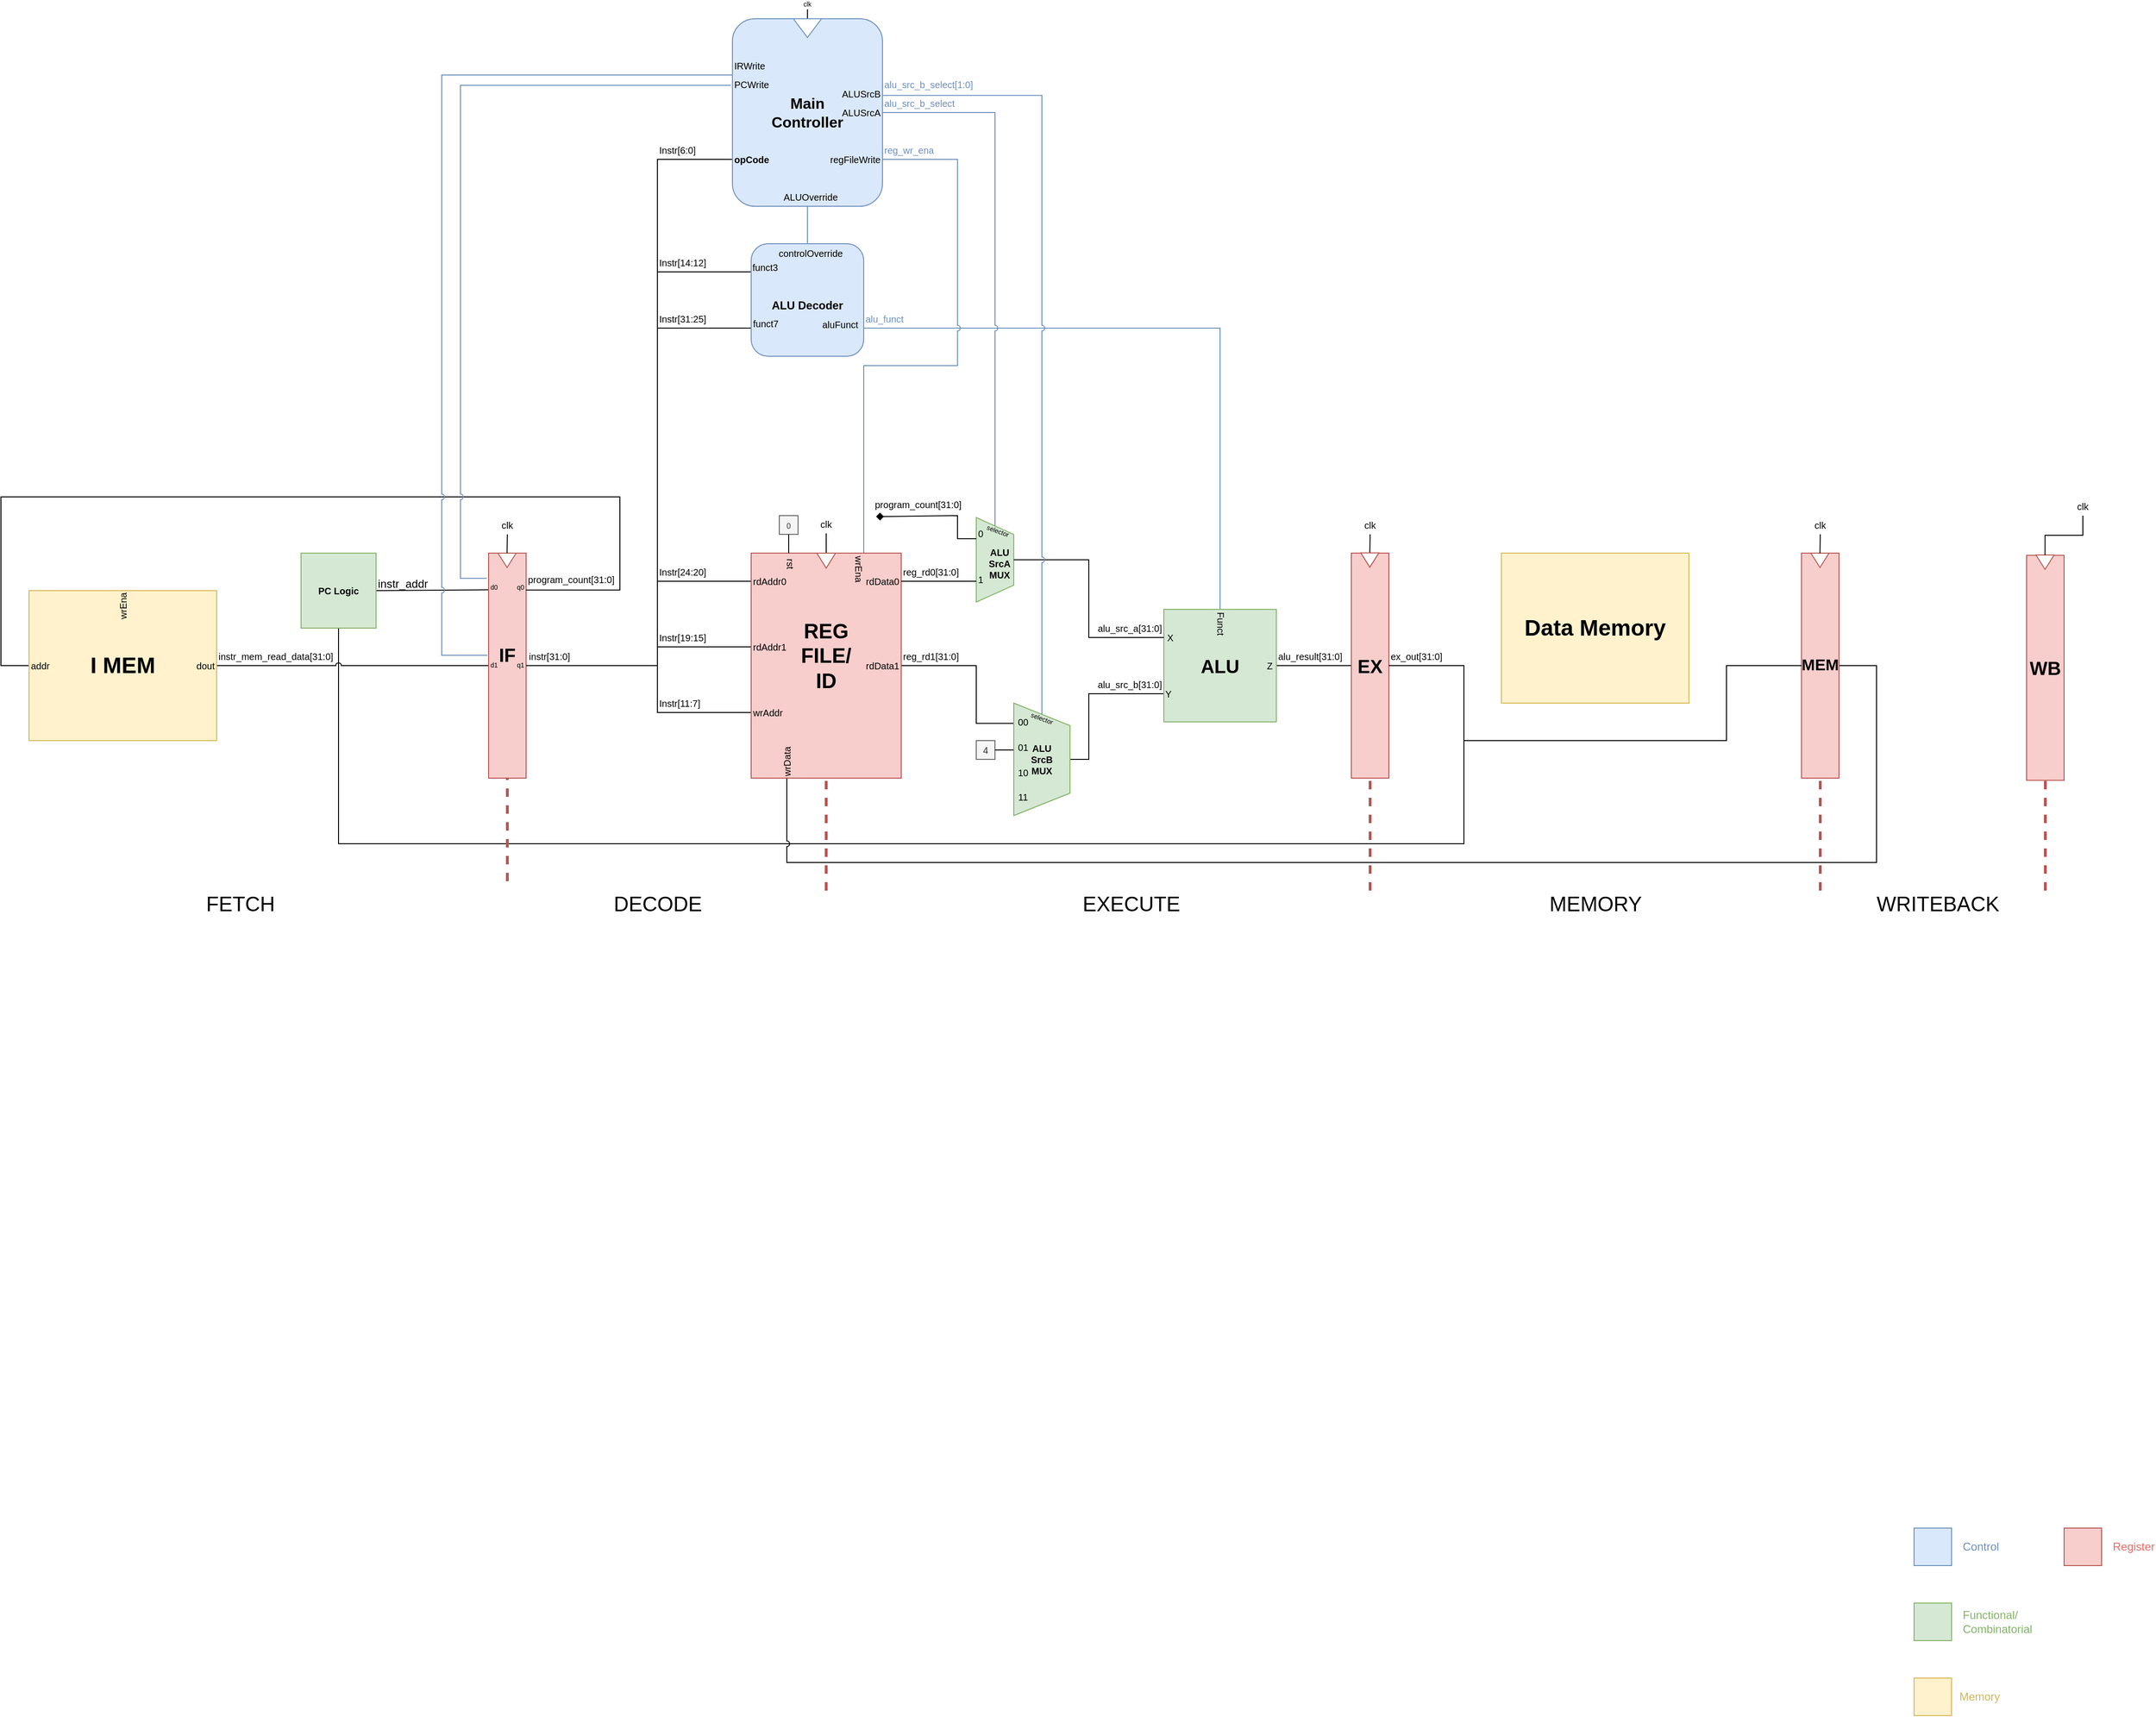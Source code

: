 <mxfile version="12.6.8" type="github" pages="2">
  <diagram id="l-QONBMP0DDUvviEroiV" name="Core">
    <mxGraphModel dx="2831" dy="1819" grid="1" gridSize="10" guides="0" tooltips="1" connect="1" arrows="0" fold="0" page="1" pageScale="1" pageWidth="1654" pageHeight="1169" math="0" shadow="0">
      <root>
        <mxCell id="0"/>
        <mxCell id="1" parent="0"/>
        <mxCell id="nxd8uxMiezizvUfxafDj-1" style="edgeStyle=orthogonalEdgeStyle;rounded=0;jumpStyle=arc;orthogonalLoop=1;jettySize=auto;html=1;exitX=1;exitY=0.5;exitDx=0;exitDy=0;endArrow=none;endFill=0;fontSize=10;align=center;entryX=0.5;entryY=1;entryDx=0;entryDy=0;" edge="1" parent="1" source="JDJYhe-PeFsWq8iMDvUq-101" target="H52QTwc8cEu2d-Yzidcd-7">
          <mxGeometry relative="1" as="geometry">
            <mxPoint x="160" y="210" as="targetPoint"/>
            <Array as="points">
              <mxPoint x="760"/>
              <mxPoint x="760" y="190"/>
              <mxPoint x="-440" y="190"/>
            </Array>
          </mxGeometry>
        </mxCell>
        <mxCell id="583djeTrPw9-yn3PCTqU-2" style="edgeStyle=orthogonalEdgeStyle;rounded=0;jumpStyle=arc;orthogonalLoop=1;jettySize=auto;html=1;exitX=1;exitY=0.5;exitDx=0;exitDy=0;endArrow=none;endFill=0;fontSize=10;align=center;entryX=0;entryY=0.25;entryDx=0;entryDy=0;" edge="1" parent="1" source="JDJYhe-PeFsWq8iMDvUq-47" target="b9wL08kcFKdRMESmPfWV-22">
          <mxGeometry relative="1" as="geometry">
            <mxPoint x="-140" y="60.167" as="targetPoint"/>
            <Array as="points">
              <mxPoint x="-100"/>
              <mxPoint x="-100" y="-420"/>
            </Array>
          </mxGeometry>
        </mxCell>
        <mxCell id="z4j0CR-0EhmNLGbJofKO-28" style="edgeStyle=orthogonalEdgeStyle;rounded=0;jumpStyle=arc;orthogonalLoop=1;jettySize=auto;html=1;exitX=0;exitY=0.75;exitDx=0;exitDy=0;endArrow=none;endFill=0;fontSize=10;align=center;entryX=1;entryY=0.5;entryDx=0;entryDy=0;" edge="1" parent="1" source="JDJYhe-PeFsWq8iMDvUq-133" target="JDJYhe-PeFsWq8iMDvUq-47">
          <mxGeometry relative="1" as="geometry">
            <mxPoint x="-140" y="-120" as="targetPoint"/>
            <Array as="points">
              <mxPoint x="-100" y="-540"/>
              <mxPoint x="-100"/>
            </Array>
          </mxGeometry>
        </mxCell>
        <mxCell id="JDJYhe-PeFsWq8iMDvUq-89" style="edgeStyle=orthogonalEdgeStyle;rounded=0;orthogonalLoop=1;jettySize=auto;html=1;exitX=1;exitY=0.5;exitDx=0;exitDy=0;endArrow=none;endFill=0;strokeWidth=1;fontSize=10;fontColor=#000000;entryX=0;entryY=0.75;entryDx=0;entryDy=0;" parent="1" source="JDJYhe-PeFsWq8iMDvUq-47" target="b9wL08kcFKdRMESmPfWV-22" edge="1">
          <mxGeometry relative="1" as="geometry">
            <mxPoint y="-350" as="targetPoint"/>
            <Array as="points">
              <mxPoint x="-100"/>
              <mxPoint x="-100" y="-360"/>
            </Array>
          </mxGeometry>
        </mxCell>
        <mxCell id="s02TYjQidGqxEzfGsm-3-4" style="edgeStyle=orthogonalEdgeStyle;rounded=0;orthogonalLoop=1;jettySize=auto;html=1;exitX=1;exitY=0.5;exitDx=0;exitDy=0;endArrow=none;endFill=0;entryX=0;entryY=0.5;entryDx=0;entryDy=0;jumpStyle=arc;" edge="1" parent="1" source="H52QTwc8cEu2d-Yzidcd-53" target="JDJYhe-PeFsWq8iMDvUq-82">
          <mxGeometry relative="1" as="geometry">
            <mxPoint x="40" y="170" as="targetPoint"/>
            <Array as="points">
              <mxPoint x="1200"/>
              <mxPoint x="1200" y="210"/>
              <mxPoint x="38" y="210"/>
            </Array>
          </mxGeometry>
        </mxCell>
        <mxCell id="H52QTwc8cEu2d-Yzidcd-53" value="&lt;b&gt;&lt;font style=&quot;font-size: 17px&quot;&gt;MEM&lt;/font&gt;&lt;br style=&quot;font-size: 10px&quot;&gt;&lt;/b&gt;" style="rounded=0;whiteSpace=wrap;html=1;fillColor=#f8cecc;fontSize=10;align=center;strokeColor=#b85450;" parent="1" vertex="1">
          <mxGeometry x="1120" y="-120" width="40" height="240" as="geometry"/>
        </mxCell>
        <mxCell id="H52QTwc8cEu2d-Yzidcd-48" value="" style="endArrow=none;dashed=1;html=1;strokeWidth=3;fontSize=7;fontColor=#000000;fillColor=#f8cecc;strokeColor=#b85450;entryX=0.5;entryY=1;entryDx=0;entryDy=0;" parent="1" edge="1" target="JDJYhe-PeFsWq8iMDvUq-101">
          <mxGeometry width="50" height="50" relative="1" as="geometry">
            <mxPoint x="660" y="240" as="sourcePoint"/>
            <mxPoint x="660" y="-280" as="targetPoint"/>
          </mxGeometry>
        </mxCell>
        <mxCell id="H52QTwc8cEu2d-Yzidcd-40" value="" style="endArrow=none;dashed=1;html=1;strokeWidth=3;fontSize=7;fontColor=#000000;fillColor=#f8cecc;strokeColor=#b85450;" parent="1" edge="1">
          <mxGeometry width="50" height="50" relative="1" as="geometry">
            <mxPoint x="80" y="240" as="sourcePoint"/>
            <mxPoint x="80" y="120" as="targetPoint"/>
          </mxGeometry>
        </mxCell>
        <mxCell id="b9wL08kcFKdRMESmPfWV-15" value="" style="whiteSpace=wrap;html=1;aspect=fixed;fillColor=#dae8fc;strokeColor=#6c8ebf;" parent="1" vertex="1">
          <mxGeometry x="1240" y="920" width="40" height="40" as="geometry"/>
        </mxCell>
        <mxCell id="b9wL08kcFKdRMESmPfWV-16" value="" style="whiteSpace=wrap;html=1;aspect=fixed;fillColor=#d5e8d4;strokeColor=#82b366;" parent="1" vertex="1">
          <mxGeometry x="1240" y="1000" width="40" height="40" as="geometry"/>
        </mxCell>
        <mxCell id="b9wL08kcFKdRMESmPfWV-17" value="" style="whiteSpace=wrap;html=1;aspect=fixed;fillColor=#fff2cc;strokeColor=#d6b656;" parent="1" vertex="1">
          <mxGeometry x="1240" y="1080" width="40" height="40" as="geometry"/>
        </mxCell>
        <mxCell id="b9wL08kcFKdRMESmPfWV-18" value="&lt;font color=&quot;#6c8ebf&quot;&gt;Control&lt;/font&gt;" style="text;html=1;strokeColor=none;fillColor=none;align=left;verticalAlign=middle;whiteSpace=wrap;rounded=0;" parent="1" vertex="1">
          <mxGeometry x="1290" y="930" width="40" height="20" as="geometry"/>
        </mxCell>
        <mxCell id="b9wL08kcFKdRMESmPfWV-19" value="&lt;font&gt;Functional/&lt;br&gt;Combinatorial&lt;/font&gt;" style="text;html=1;strokeColor=none;fillColor=none;align=left;verticalAlign=middle;whiteSpace=wrap;rounded=0;fontColor=#82B366;" parent="1" vertex="1">
          <mxGeometry x="1290" y="1010" width="40" height="20" as="geometry"/>
        </mxCell>
        <mxCell id="b9wL08kcFKdRMESmPfWV-20" value="&lt;font&gt;Memory&lt;/font&gt;" style="text;html=1;strokeColor=none;fillColor=none;align=center;verticalAlign=middle;whiteSpace=wrap;rounded=0;fontColor=#D6B656;" parent="1" vertex="1">
          <mxGeometry x="1290" y="1087.5" width="40" height="25" as="geometry"/>
        </mxCell>
        <mxCell id="b9wL08kcFKdRMESmPfWV-31" value="" style="group;fontSize=10;" parent="1" vertex="1" connectable="0">
          <mxGeometry x="410" y="50" width="160" height="110" as="geometry"/>
        </mxCell>
        <mxCell id="JDJYhe-PeFsWq8iMDvUq-6" value="instr[31:0]" style="text;html=1;strokeColor=none;fillColor=none;align=center;verticalAlign=middle;whiteSpace=wrap;rounded=0;fontSize=10;" parent="1" vertex="1">
          <mxGeometry x="-240" y="-20" width="50" height="20" as="geometry"/>
        </mxCell>
        <mxCell id="JDJYhe-PeFsWq8iMDvUq-45" value="" style="whiteSpace=wrap;html=1;aspect=fixed;fillColor=#f8cecc;strokeColor=#b85450;" parent="1" vertex="1">
          <mxGeometry x="1400" y="920" width="40" height="40" as="geometry"/>
        </mxCell>
        <mxCell id="JDJYhe-PeFsWq8iMDvUq-46" value="&lt;font&gt;Register&lt;/font&gt;" style="text;html=1;strokeColor=none;fillColor=none;align=left;verticalAlign=middle;whiteSpace=wrap;rounded=0;fontColor=#EA6B66;" parent="1" vertex="1">
          <mxGeometry x="1450" y="930" width="40" height="20" as="geometry"/>
        </mxCell>
        <mxCell id="JDJYhe-PeFsWq8iMDvUq-49" style="edgeStyle=orthogonalEdgeStyle;rounded=0;orthogonalLoop=1;jettySize=auto;html=1;exitX=1;exitY=0.5;exitDx=0;exitDy=0;endArrow=none;endFill=0;strokeWidth=1;fontSize=10;fontColor=#EA6B66;entryX=0;entryY=0.25;entryDx=0;entryDy=0;" parent="1" source="JDJYhe-PeFsWq8iMDvUq-47" edge="1">
          <mxGeometry relative="1" as="geometry">
            <mxPoint y="-60" as="targetPoint"/>
            <Array as="points">
              <mxPoint x="-100"/>
              <mxPoint x="-100" y="-90"/>
            </Array>
          </mxGeometry>
        </mxCell>
        <mxCell id="JDJYhe-PeFsWq8iMDvUq-34" style="edgeStyle=orthogonalEdgeStyle;rounded=0;orthogonalLoop=1;jettySize=auto;html=1;endArrow=none;endFill=0;fontSize=10;exitX=1;exitY=0.5;exitDx=0;exitDy=0;entryX=0;entryY=0.5;entryDx=0;entryDy=0;" parent="1" source="JDJYhe-PeFsWq8iMDvUq-47" edge="1">
          <mxGeometry relative="1" as="geometry">
            <mxPoint as="targetPoint"/>
            <mxPoint x="-320" y="-10" as="sourcePoint"/>
            <Array as="points">
              <mxPoint x="-100"/>
              <mxPoint x="-100" y="-20"/>
            </Array>
          </mxGeometry>
        </mxCell>
        <mxCell id="JDJYhe-PeFsWq8iMDvUq-51" style="edgeStyle=orthogonalEdgeStyle;rounded=0;orthogonalLoop=1;jettySize=auto;html=1;exitX=1;exitY=0.5;exitDx=0;exitDy=0;entryX=0;entryY=0.5;entryDx=0;entryDy=0;endArrow=none;endFill=0;strokeWidth=1;fontSize=10;fontColor=#EA6B66;jumpStyle=arc;" parent="1" source="JDJYhe-PeFsWq8iMDvUq-18" target="JDJYhe-PeFsWq8iMDvUq-47" edge="1">
          <mxGeometry relative="1" as="geometry">
            <Array as="points">
              <mxPoint x="-530"/>
              <mxPoint x="-530"/>
            </Array>
          </mxGeometry>
        </mxCell>
        <mxCell id="JDJYhe-PeFsWq8iMDvUq-91" style="edgeStyle=orthogonalEdgeStyle;rounded=0;orthogonalLoop=1;jettySize=auto;html=1;exitX=1;exitY=0.75;exitDx=0;exitDy=0;endArrow=none;endFill=0;strokeWidth=1;fontSize=10;fontColor=#000000;entryX=0.5;entryY=0;entryDx=0;entryDy=0;fillColor=#dae8fc;strokeColor=#6c8ebf;jumpStyle=arc;" parent="1" source="b9wL08kcFKdRMESmPfWV-22" target="b9wL08kcFKdRMESmPfWV-4" edge="1">
          <mxGeometry relative="1" as="geometry">
            <mxPoint x="440" y="-30" as="targetPoint"/>
          </mxGeometry>
        </mxCell>
        <mxCell id="JDJYhe-PeFsWq8iMDvUq-122" style="edgeStyle=orthogonalEdgeStyle;rounded=0;jumpStyle=arc;orthogonalLoop=1;jettySize=auto;html=1;exitX=1;exitY=0.5;exitDx=0;exitDy=0;endArrow=none;endFill=0;strokeWidth=1;fontSize=10;fontColor=#000000;entryX=0;entryY=0.5;entryDx=0;entryDy=0;" parent="1" source="b9wL08kcFKdRMESmPfWV-4" target="JDJYhe-PeFsWq8iMDvUq-101" edge="1">
          <mxGeometry relative="1" as="geometry">
            <mxPoint x="610" y="20" as="targetPoint"/>
            <Array as="points">
              <mxPoint x="560"/>
            </Array>
          </mxGeometry>
        </mxCell>
        <mxCell id="JDJYhe-PeFsWq8iMDvUq-129" style="edgeStyle=orthogonalEdgeStyle;rounded=0;jumpStyle=arc;orthogonalLoop=1;jettySize=auto;html=1;exitX=1;exitY=0.5;exitDx=0;exitDy=0;endArrow=none;endFill=0;strokeWidth=1;fontSize=10;fontColor=#000000;entryX=0;entryY=0.75;entryDx=0;entryDy=0;" parent="1" source="JDJYhe-PeFsWq8iMDvUq-47" edge="1">
          <mxGeometry relative="1" as="geometry">
            <mxPoint y="60" as="targetPoint"/>
            <Array as="points">
              <mxPoint x="-100"/>
              <mxPoint x="-100" y="50"/>
            </Array>
          </mxGeometry>
        </mxCell>
        <mxCell id="JDJYhe-PeFsWq8iMDvUq-132" value="" style="group" parent="1" vertex="1" connectable="0">
          <mxGeometry x="-80" y="-450" width="250" height="120" as="geometry"/>
        </mxCell>
        <mxCell id="b9wL08kcFKdRMESmPfWV-39" value="" style="group;rounded=0;fontSize=10;" parent="JDJYhe-PeFsWq8iMDvUq-132" vertex="1" connectable="0">
          <mxGeometry x="30" width="220" height="120" as="geometry"/>
        </mxCell>
        <mxCell id="b9wL08kcFKdRMESmPfWV-29" value="" style="group;fontSize=10;" parent="b9wL08kcFKdRMESmPfWV-39" vertex="1" connectable="0">
          <mxGeometry width="210" height="120" as="geometry"/>
        </mxCell>
        <mxCell id="b9wL08kcFKdRMESmPfWV-22" value="&lt;b&gt;&lt;br style=&quot;font-size: 10px&quot;&gt;&lt;font style=&quot;font-size: 12px&quot;&gt;ALU Decoder&lt;/font&gt;&lt;/b&gt;" style="rounded=1;whiteSpace=wrap;html=1;fillColor=#dae8fc;strokeColor=#6c8ebf;fontSize=10;glass=0;shadow=0;comic=0;" parent="b9wL08kcFKdRMESmPfWV-29" vertex="1">
          <mxGeometry x="50" width="120" height="120" as="geometry"/>
        </mxCell>
        <mxCell id="b9wL08kcFKdRMESmPfWV-28" value="&lt;font style=&quot;font-size: 10px&quot;&gt;aluFunct&lt;br style=&quot;font-size: 10px&quot;&gt;&lt;/font&gt;" style="text;html=1;strokeColor=none;fillColor=none;align=center;verticalAlign=middle;whiteSpace=wrap;rounded=0;fontSize=10;" parent="b9wL08kcFKdRMESmPfWV-29" vertex="1">
          <mxGeometry x="120" y="81" width="50" height="10" as="geometry"/>
        </mxCell>
        <mxCell id="S8RZ_7sWAsN10gz5XgzC-13" value="&lt;font style=&quot;font-size: 10px;&quot;&gt;funct3&lt;/font&gt;" style="text;html=1;strokeColor=none;fillColor=none;align=center;verticalAlign=middle;whiteSpace=wrap;rounded=0;fontSize=10;" parent="b9wL08kcFKdRMESmPfWV-29" vertex="1">
          <mxGeometry x="50" y="20" width="30" height="10" as="geometry"/>
        </mxCell>
        <mxCell id="JDJYhe-PeFsWq8iMDvUq-1" value="&lt;font style=&quot;font-size: 10px;&quot;&gt;funct7&lt;/font&gt;" style="text;html=1;strokeColor=none;fillColor=none;align=left;verticalAlign=middle;whiteSpace=wrap;rounded=0;fontSize=10;" parent="b9wL08kcFKdRMESmPfWV-29" vertex="1">
          <mxGeometry x="50" y="80" width="30" height="10" as="geometry"/>
        </mxCell>
        <mxCell id="JDJYhe-PeFsWq8iMDvUq-145" value="alu_funct" style="text;html=1;strokeColor=none;fillColor=none;align=left;verticalAlign=middle;whiteSpace=wrap;rounded=0;shadow=0;glass=0;comic=0;fontSize=10;fontColor=#6C8EBF;" parent="b9wL08kcFKdRMESmPfWV-29" vertex="1">
          <mxGeometry x="170" y="70" width="40" height="20" as="geometry"/>
        </mxCell>
        <mxCell id="v3qrlSYfu_zY7_g9KZ85-3" value="controlOverride" style="text;html=1;strokeColor=none;fillColor=none;align=center;verticalAlign=middle;whiteSpace=wrap;rounded=0;shadow=0;glass=0;comic=0;fontSize=10;fontColor=#000000;" vertex="1" parent="b9wL08kcFKdRMESmPfWV-29">
          <mxGeometry x="80.003" width="66.667" height="20" as="geometry"/>
        </mxCell>
        <mxCell id="JDJYhe-PeFsWq8iMDvUq-8" value="Instr[31:25]" style="text;html=1;strokeColor=none;fillColor=none;align=left;verticalAlign=middle;whiteSpace=wrap;rounded=0;fontSize=10;" parent="JDJYhe-PeFsWq8iMDvUq-132" vertex="1">
          <mxGeometry x="-20" y="70" width="70" height="20" as="geometry"/>
        </mxCell>
        <mxCell id="JDJYhe-PeFsWq8iMDvUq-143" value="Instr[6:0]" style="text;html=1;strokeColor=none;fillColor=none;align=left;verticalAlign=middle;whiteSpace=wrap;rounded=0;fontSize=10;" parent="1" vertex="1">
          <mxGeometry x="-100" y="-560" width="80" height="20" as="geometry"/>
        </mxCell>
        <mxCell id="JDJYhe-PeFsWq8iMDvUq-157" style="edgeStyle=orthogonalEdgeStyle;rounded=0;jumpStyle=arc;orthogonalLoop=1;jettySize=auto;html=1;exitX=1;exitY=0.5;exitDx=0;exitDy=0;endArrow=none;endFill=0;strokeWidth=1;fontSize=10;fontColor=#000000;entryX=0.18;entryY=0.994;entryDx=0;entryDy=0;entryPerimeter=0;" parent="1" source="JDJYhe-PeFsWq8iMDvUq-75" target="JDJYhe-PeFsWq8iMDvUq-151" edge="1">
          <mxGeometry relative="1" as="geometry">
            <mxPoint x="370" y="50.143" as="targetPoint"/>
            <mxPoint x="250" y="60" as="sourcePoint"/>
            <Array as="points">
              <mxPoint x="240"/>
              <mxPoint x="240" y="62"/>
            </Array>
          </mxGeometry>
        </mxCell>
        <mxCell id="JDJYhe-PeFsWq8iMDvUq-159" style="edgeStyle=orthogonalEdgeStyle;rounded=0;jumpStyle=arc;orthogonalLoop=1;jettySize=auto;html=1;exitX=0.5;exitY=0;exitDx=0;exitDy=0;entryX=0;entryY=0.75;entryDx=0;entryDy=0;endArrow=none;endFill=0;strokeWidth=1;fontSize=10;fontColor=#000000;" parent="1" source="JDJYhe-PeFsWq8iMDvUq-151" target="b9wL08kcFKdRMESmPfWV-4" edge="1">
          <mxGeometry relative="1" as="geometry">
            <mxPoint x="390" y="60" as="sourcePoint"/>
            <Array as="points">
              <mxPoint x="360" y="100"/>
              <mxPoint x="360" y="30"/>
            </Array>
          </mxGeometry>
        </mxCell>
        <mxCell id="JDJYhe-PeFsWq8iMDvUq-161" value="" style="group" parent="1" vertex="1" connectable="0">
          <mxGeometry x="390" y="-60" width="230" height="120" as="geometry"/>
        </mxCell>
        <mxCell id="JDJYhe-PeFsWq8iMDvUq-148" value="" style="group" parent="JDJYhe-PeFsWq8iMDvUq-161" vertex="1" connectable="0">
          <mxGeometry x="50" width="180" height="120" as="geometry"/>
        </mxCell>
        <mxCell id="JDJYhe-PeFsWq8iMDvUq-121" value="" style="group" parent="JDJYhe-PeFsWq8iMDvUq-148" vertex="1" connectable="0">
          <mxGeometry width="120" height="120" as="geometry"/>
        </mxCell>
        <mxCell id="b9wL08kcFKdRMESmPfWV-4" value="&lt;b&gt;&lt;font style=&quot;font-size: 20px&quot;&gt;ALU&lt;/font&gt;&lt;/b&gt;" style="whiteSpace=wrap;html=1;aspect=fixed;fillColor=#d5e8d4;strokeColor=#82b366;fontSize=10;" parent="JDJYhe-PeFsWq8iMDvUq-121" vertex="1">
          <mxGeometry width="120" height="120" as="geometry"/>
        </mxCell>
        <mxCell id="b9wL08kcFKdRMESmPfWV-14" value="&lt;span style=&quot;font-size: 10px;&quot;&gt;Z&lt;/span&gt;" style="text;html=1;strokeColor=none;fillColor=none;align=center;verticalAlign=middle;whiteSpace=wrap;rounded=0;fontSize=10;" parent="JDJYhe-PeFsWq8iMDvUq-121" vertex="1">
          <mxGeometry x="108" y="55" width="10" height="10" as="geometry"/>
        </mxCell>
        <mxCell id="b9wL08kcFKdRMESmPfWV-24" value="&lt;span style=&quot;font-size: 10px;&quot;&gt;Funct&lt;br style=&quot;font-size: 10px;&quot;&gt;&lt;/span&gt;" style="text;html=1;strokeColor=none;fillColor=none;align=center;verticalAlign=middle;whiteSpace=wrap;rounded=0;rotation=90;fontSize=10;" parent="JDJYhe-PeFsWq8iMDvUq-121" vertex="1">
          <mxGeometry x="47" y="11" width="29" height="9" as="geometry"/>
        </mxCell>
        <mxCell id="b9wL08kcFKdRMESmPfWV-7" value="&lt;font style=&quot;font-size: 10px;&quot;&gt;X&lt;/font&gt;" style="text;html=1;strokeColor=none;fillColor=none;align=center;verticalAlign=middle;whiteSpace=wrap;rounded=0;fontSize=10;" parent="JDJYhe-PeFsWq8iMDvUq-121" vertex="1">
          <mxGeometry x="2" y="20" width="10" height="20" as="geometry"/>
        </mxCell>
        <mxCell id="b9wL08kcFKdRMESmPfWV-10" value="&lt;span style=&quot;font-size: 10px;&quot;&gt;Y&lt;/span&gt;" style="text;html=1;strokeColor=none;fillColor=none;align=center;verticalAlign=middle;whiteSpace=wrap;rounded=0;fontSize=10;" parent="JDJYhe-PeFsWq8iMDvUq-121" vertex="1">
          <mxGeometry y="80" width="10" height="20" as="geometry"/>
        </mxCell>
        <mxCell id="JDJYhe-PeFsWq8iMDvUq-127" value="alu_result[31:0]" style="text;html=1;strokeColor=none;fillColor=none;align=left;verticalAlign=middle;whiteSpace=wrap;rounded=0;fontSize=10;fontColor=#000000;" parent="JDJYhe-PeFsWq8iMDvUq-148" vertex="1">
          <mxGeometry x="120" y="40" width="60" height="20" as="geometry"/>
        </mxCell>
        <mxCell id="JDJYhe-PeFsWq8iMDvUq-116" value="alu_src_a[31:0]" style="text;html=1;strokeColor=none;fillColor=none;align=right;verticalAlign=middle;whiteSpace=wrap;rounded=0;fontSize=10;fontColor=#000000;" parent="JDJYhe-PeFsWq8iMDvUq-161" vertex="1">
          <mxGeometry y="10" width="50" height="20" as="geometry"/>
        </mxCell>
        <mxCell id="JDJYhe-PeFsWq8iMDvUq-117" value="alu_src_b[31:0]" style="text;html=1;strokeColor=none;fillColor=none;align=right;verticalAlign=middle;whiteSpace=wrap;rounded=0;fontSize=10;fontColor=#000000;" parent="JDJYhe-PeFsWq8iMDvUq-161" vertex="1">
          <mxGeometry y="70" width="50" height="20" as="geometry"/>
        </mxCell>
        <mxCell id="JDJYhe-PeFsWq8iMDvUq-147" value="reg_wr_ena" style="text;html=1;strokeColor=none;fillColor=none;align=left;verticalAlign=middle;whiteSpace=wrap;rounded=0;shadow=0;glass=0;comic=0;fontSize=10;fontColor=#6C8EBF;" parent="1" vertex="1">
          <mxGeometry x="140" y="-560" width="70" height="20" as="geometry"/>
        </mxCell>
        <mxCell id="JDJYhe-PeFsWq8iMDvUq-169" value="alu_src_b_select[1:0]" style="text;html=1;strokeColor=none;fillColor=none;align=left;verticalAlign=middle;whiteSpace=wrap;rounded=0;shadow=0;glass=0;comic=0;fontSize=10;fontColor=#6C8EBF;" parent="1" vertex="1">
          <mxGeometry x="140" y="-630" width="70" height="20" as="geometry"/>
        </mxCell>
        <mxCell id="JDJYhe-PeFsWq8iMDvUq-172" value="" style="group" parent="1" vertex="1" connectable="0">
          <mxGeometry x="270" y="50" width="120" height="100" as="geometry"/>
        </mxCell>
        <mxCell id="JDJYhe-PeFsWq8iMDvUq-158" value="" style="group" parent="JDJYhe-PeFsWq8iMDvUq-172" vertex="1" connectable="0">
          <mxGeometry width="120" height="100" as="geometry"/>
        </mxCell>
        <mxCell id="JDJYhe-PeFsWq8iMDvUq-151" value="" style="shape=trapezoid;perimeter=trapezoidPerimeter;whiteSpace=wrap;html=1;rounded=0;shadow=0;glass=0;comic=0;fillColor=#d5e8d4;fontSize=10;align=center;rotation=90;strokeColor=#82b366;" parent="JDJYhe-PeFsWq8iMDvUq-158" vertex="1">
          <mxGeometry x="-20" y="20" width="120" height="60" as="geometry"/>
        </mxCell>
        <mxCell id="JDJYhe-PeFsWq8iMDvUq-152" value="&lt;b&gt;ALU SrcB&lt;br&gt;MUX&lt;/b&gt;" style="text;html=1;strokeColor=none;fillColor=none;align=center;verticalAlign=middle;whiteSpace=wrap;rounded=0;shadow=0;glass=0;comic=0;fontSize=10;fontColor=#000000;" parent="JDJYhe-PeFsWq8iMDvUq-158" vertex="1">
          <mxGeometry x="20" y="30" width="40" height="40" as="geometry"/>
        </mxCell>
        <mxCell id="JDJYhe-PeFsWq8iMDvUq-153" value="00" style="text;html=1;strokeColor=none;fillColor=none;align=center;verticalAlign=middle;whiteSpace=wrap;rounded=0;shadow=0;glass=0;comic=0;fontSize=10;fontColor=#000000;" parent="JDJYhe-PeFsWq8iMDvUq-158" vertex="1">
          <mxGeometry x="10" width="20" height="20" as="geometry"/>
        </mxCell>
        <mxCell id="JDJYhe-PeFsWq8iMDvUq-154" value="01" style="text;html=1;strokeColor=none;fillColor=none;align=center;verticalAlign=middle;whiteSpace=wrap;rounded=0;shadow=0;glass=0;comic=0;fontSize=10;fontColor=#000000;" parent="JDJYhe-PeFsWq8iMDvUq-158" vertex="1">
          <mxGeometry x="10" y="27" width="20" height="20" as="geometry"/>
        </mxCell>
        <mxCell id="JDJYhe-PeFsWq8iMDvUq-155" value="10" style="text;html=1;strokeColor=none;fillColor=none;align=center;verticalAlign=middle;whiteSpace=wrap;rounded=0;shadow=0;glass=0;comic=0;fontSize=10;fontColor=#000000;" parent="JDJYhe-PeFsWq8iMDvUq-158" vertex="1">
          <mxGeometry x="10" y="54" width="20" height="20" as="geometry"/>
        </mxCell>
        <mxCell id="JDJYhe-PeFsWq8iMDvUq-156" value="11" style="text;html=1;strokeColor=none;fillColor=none;align=center;verticalAlign=middle;whiteSpace=wrap;rounded=0;shadow=0;glass=0;comic=0;fontSize=10;fontColor=#000000;" parent="JDJYhe-PeFsWq8iMDvUq-158" vertex="1">
          <mxGeometry x="10" y="80" width="20" height="20" as="geometry"/>
        </mxCell>
        <mxCell id="JDJYhe-PeFsWq8iMDvUq-162" value="4" style="whiteSpace=wrap;html=1;aspect=fixed;rounded=0;shadow=0;glass=0;comic=0;fillColor=#f5f5f5;fontSize=10;fontColor=#333333;align=center;strokeColor=#666666;" parent="JDJYhe-PeFsWq8iMDvUq-158" vertex="1">
          <mxGeometry x="-30" y="30" width="20" height="20" as="geometry"/>
        </mxCell>
        <mxCell id="JDJYhe-PeFsWq8iMDvUq-163" style="edgeStyle=orthogonalEdgeStyle;rounded=0;jumpStyle=arc;orthogonalLoop=1;jettySize=auto;html=1;exitX=1;exitY=0.5;exitDx=0;exitDy=0;entryX=0.415;entryY=1.006;entryDx=0;entryDy=0;entryPerimeter=0;endArrow=none;endFill=0;strokeWidth=1;fontSize=10;fontColor=#000000;" parent="JDJYhe-PeFsWq8iMDvUq-158" source="JDJYhe-PeFsWq8iMDvUq-162" target="JDJYhe-PeFsWq8iMDvUq-151" edge="1">
          <mxGeometry relative="1" as="geometry"/>
        </mxCell>
        <mxCell id="JDJYhe-PeFsWq8iMDvUq-170" value="selector" style="text;html=1;strokeColor=none;fillColor=none;align=center;verticalAlign=middle;whiteSpace=wrap;rounded=0;shadow=0;glass=0;comic=0;fontSize=7;fontColor=#000000;rotation=20;" parent="JDJYhe-PeFsWq8iMDvUq-158" vertex="1">
          <mxGeometry x="20" y="-3" width="40" height="20" as="geometry"/>
        </mxCell>
        <mxCell id="JDJYhe-PeFsWq8iMDvUq-175" style="edgeStyle=orthogonalEdgeStyle;rounded=0;jumpStyle=arc;orthogonalLoop=1;jettySize=auto;html=1;exitX=0;exitY=0.5;exitDx=0;exitDy=0;entryX=0.5;entryY=1;entryDx=0;entryDy=0;endArrow=none;endFill=0;strokeWidth=1;fontSize=7;fontColor=#000000;" parent="1" source="JDJYhe-PeFsWq8iMDvUq-173" edge="1">
          <mxGeometry relative="1" as="geometry">
            <mxPoint x="60" y="-700" as="targetPoint"/>
          </mxGeometry>
        </mxCell>
        <mxCell id="H52QTwc8cEu2d-Yzidcd-14" style="edgeStyle=orthogonalEdgeStyle;rounded=0;jumpStyle=arc;orthogonalLoop=1;jettySize=auto;html=1;exitX=1;exitY=0.5;exitDx=0;exitDy=0;entryX=-0.008;entryY=0.163;entryDx=0;entryDy=0;entryPerimeter=0;endArrow=none;endFill=0;strokeWidth=1;fontSize=7;fontColor=#000000;" parent="1" source="H52QTwc8cEu2d-Yzidcd-7" target="JDJYhe-PeFsWq8iMDvUq-47" edge="1">
          <mxGeometry relative="1" as="geometry">
            <Array as="points">
              <mxPoint x="-390" y="-81"/>
            </Array>
          </mxGeometry>
        </mxCell>
        <mxCell id="H52QTwc8cEu2d-Yzidcd-13" value="" style="group" parent="1" vertex="1" connectable="0">
          <mxGeometry x="-300" y="-180" width="60" height="300" as="geometry"/>
        </mxCell>
        <mxCell id="H52QTwc8cEu2d-Yzidcd-34" value="" style="endArrow=none;dashed=1;html=1;strokeWidth=3;fontSize=7;fontColor=#000000;fillColor=#f8cecc;strokeColor=#b85450;entryX=0.5;entryY=1;entryDx=0;entryDy=0;" parent="H52QTwc8cEu2d-Yzidcd-13" edge="1" target="JDJYhe-PeFsWq8iMDvUq-47">
          <mxGeometry width="50" height="50" relative="1" as="geometry">
            <mxPoint x="40" y="410" as="sourcePoint"/>
            <mxPoint x="70" y="310" as="targetPoint"/>
          </mxGeometry>
        </mxCell>
        <mxCell id="H52QTwc8cEu2d-Yzidcd-12" value="" style="group" parent="H52QTwc8cEu2d-Yzidcd-13" vertex="1" connectable="0">
          <mxGeometry x="20" y="58" width="40" height="242" as="geometry"/>
        </mxCell>
        <mxCell id="JDJYhe-PeFsWq8iMDvUq-47" value="&lt;b&gt;&lt;font style=&quot;font-size: 20px&quot;&gt;IF&lt;br&gt;&lt;br&gt;&lt;/font&gt;&lt;/b&gt;" style="rounded=0;whiteSpace=wrap;html=1;fillColor=#f8cecc;fontSize=10;align=center;strokeColor=#b85450;" parent="H52QTwc8cEu2d-Yzidcd-12" vertex="1">
          <mxGeometry y="2" width="40" height="240" as="geometry"/>
        </mxCell>
        <mxCell id="JDJYhe-PeFsWq8iMDvUq-48" value="" style="triangle;whiteSpace=wrap;html=1;fillColor=#FFFFFF;fontSize=10;align=left;rotation=90;strokeColor=#b85450;" parent="H52QTwc8cEu2d-Yzidcd-12" vertex="1">
          <mxGeometry x="12.02" width="15.32" height="19.38" as="geometry"/>
        </mxCell>
        <mxCell id="H52QTwc8cEu2d-Yzidcd-15" value="d0" style="text;html=1;strokeColor=none;fillColor=none;align=left;verticalAlign=middle;whiteSpace=wrap;rounded=0;shadow=0;glass=0;comic=0;fontSize=7;fontColor=#000000;" parent="H52QTwc8cEu2d-Yzidcd-12" vertex="1">
          <mxGeometry y="29" width="20" height="20" as="geometry"/>
        </mxCell>
        <mxCell id="H52QTwc8cEu2d-Yzidcd-16" value="q0" style="text;html=1;strokeColor=none;fillColor=none;align=right;verticalAlign=middle;whiteSpace=wrap;rounded=0;shadow=0;glass=0;comic=0;fontSize=7;fontColor=#000000;" parent="H52QTwc8cEu2d-Yzidcd-12" vertex="1">
          <mxGeometry x="20" y="29" width="20" height="20" as="geometry"/>
        </mxCell>
        <mxCell id="H52QTwc8cEu2d-Yzidcd-20" value="d1" style="text;html=1;strokeColor=none;fillColor=none;align=left;verticalAlign=middle;whiteSpace=wrap;rounded=0;shadow=0;glass=0;comic=0;fontSize=7;fontColor=#000000;" parent="H52QTwc8cEu2d-Yzidcd-12" vertex="1">
          <mxGeometry y="112" width="20" height="20" as="geometry"/>
        </mxCell>
        <mxCell id="H52QTwc8cEu2d-Yzidcd-21" value="q1" style="text;html=1;strokeColor=none;fillColor=none;align=right;verticalAlign=middle;whiteSpace=wrap;rounded=0;shadow=0;glass=0;comic=0;fontSize=7;fontColor=#000000;" parent="H52QTwc8cEu2d-Yzidcd-12" vertex="1">
          <mxGeometry x="20" y="112" width="20" height="20" as="geometry"/>
        </mxCell>
        <mxCell id="JDJYhe-PeFsWq8iMDvUq-53" value="clk" style="text;html=1;strokeColor=none;fillColor=none;align=center;verticalAlign=middle;whiteSpace=wrap;rounded=0;fontSize=10;fontColor=#000000;" parent="H52QTwc8cEu2d-Yzidcd-13" vertex="1">
          <mxGeometry x="20" y="20" width="40" height="20" as="geometry"/>
        </mxCell>
        <mxCell id="H52QTwc8cEu2d-Yzidcd-43" style="edgeStyle=orthogonalEdgeStyle;rounded=0;jumpStyle=arc;orthogonalLoop=1;jettySize=auto;html=1;entryX=0;entryY=0.5;entryDx=0;entryDy=0;endArrow=none;endFill=0;strokeWidth=1;fontSize=22;fontColor=#000000;exitX=0.5;exitY=1;exitDx=0;exitDy=0;" parent="H52QTwc8cEu2d-Yzidcd-13" source="JDJYhe-PeFsWq8iMDvUq-53" target="JDJYhe-PeFsWq8iMDvUq-48" edge="1">
          <mxGeometry relative="1" as="geometry">
            <mxPoint x="60" y="50" as="sourcePoint"/>
          </mxGeometry>
        </mxCell>
        <mxCell id="H52QTwc8cEu2d-Yzidcd-28" value="" style="group" parent="1" vertex="1" connectable="0">
          <mxGeometry x="-20" y="-710" width="160" height="220" as="geometry"/>
        </mxCell>
        <mxCell id="JDJYhe-PeFsWq8iMDvUq-164" value="" style="group" parent="H52QTwc8cEu2d-Yzidcd-28" vertex="1" connectable="0">
          <mxGeometry y="20" width="160" height="200" as="geometry"/>
        </mxCell>
        <mxCell id="JDJYhe-PeFsWq8iMDvUq-133" value="&lt;font style=&quot;font-size: 16px&quot;&gt;&lt;b&gt;Main&lt;br&gt;Controller&lt;br&gt;&lt;/b&gt;&lt;/font&gt;" style="rounded=1;whiteSpace=wrap;html=1;shadow=0;glass=0;comic=0;fillColor=#dae8fc;fontSize=10;align=center;strokeColor=#6c8ebf;" parent="JDJYhe-PeFsWq8iMDvUq-164" vertex="1">
          <mxGeometry width="160" height="200" as="geometry"/>
        </mxCell>
        <mxCell id="JDJYhe-PeFsWq8iMDvUq-134" value="PCWrite" style="text;html=1;strokeColor=none;fillColor=none;align=left;verticalAlign=middle;whiteSpace=wrap;rounded=0;shadow=0;glass=0;comic=0;fontSize=10;fontColor=#000000;" parent="JDJYhe-PeFsWq8iMDvUq-164" vertex="1">
          <mxGeometry x="0.003" y="60" width="66.667" height="20" as="geometry"/>
        </mxCell>
        <mxCell id="JDJYhe-PeFsWq8iMDvUq-144" value="opCode" style="text;html=1;strokeColor=none;fillColor=none;align=left;verticalAlign=middle;whiteSpace=wrap;rounded=0;shadow=0;glass=0;comic=0;fontSize=10;fontColor=#000000;fontStyle=1" parent="JDJYhe-PeFsWq8iMDvUq-164" vertex="1">
          <mxGeometry y="140" width="53.333" height="20" as="geometry"/>
        </mxCell>
        <mxCell id="JDJYhe-PeFsWq8iMDvUq-146" value="regFileWrite" style="text;html=1;strokeColor=none;fillColor=none;align=right;verticalAlign=middle;whiteSpace=wrap;rounded=0;shadow=0;glass=0;comic=0;fontSize=10;fontColor=#000000;" parent="JDJYhe-PeFsWq8iMDvUq-164" vertex="1">
          <mxGeometry x="93.333" y="140" width="66.667" height="20" as="geometry"/>
        </mxCell>
        <mxCell id="JDJYhe-PeFsWq8iMDvUq-167" value="ALUSrcB" style="text;html=1;strokeColor=none;fillColor=none;align=right;verticalAlign=middle;whiteSpace=wrap;rounded=0;shadow=0;glass=0;comic=0;fontSize=10;fontColor=#000000;" parent="JDJYhe-PeFsWq8iMDvUq-164" vertex="1">
          <mxGeometry x="110" y="70" width="50" height="20" as="geometry"/>
        </mxCell>
        <mxCell id="JDJYhe-PeFsWq8iMDvUq-173" value="" style="triangle;whiteSpace=wrap;html=1;rounded=0;shadow=0;glass=0;comic=0;fillColor=#FFFFFF;fontSize=7;align=left;rotation=90;strokeColor=#6c8ebf;" parent="JDJYhe-PeFsWq8iMDvUq-164" vertex="1">
          <mxGeometry x="70" y="-5" width="20" height="30" as="geometry"/>
        </mxCell>
        <mxCell id="z4j0CR-0EhmNLGbJofKO-23" value="ALUSrcA" style="text;html=1;strokeColor=none;fillColor=none;align=right;verticalAlign=middle;whiteSpace=wrap;rounded=0;shadow=0;glass=0;comic=0;fontSize=10;fontColor=#000000;" vertex="1" parent="JDJYhe-PeFsWq8iMDvUq-164">
          <mxGeometry x="110" y="90" width="50" height="20" as="geometry"/>
        </mxCell>
        <mxCell id="583djeTrPw9-yn3PCTqU-1" value="IRWrite" style="text;html=1;strokeColor=none;fillColor=none;align=left;verticalAlign=middle;whiteSpace=wrap;rounded=0;shadow=0;glass=0;comic=0;fontSize=10;fontColor=#000000;" vertex="1" parent="JDJYhe-PeFsWq8iMDvUq-164">
          <mxGeometry y="40" width="53.333" height="20" as="geometry"/>
        </mxCell>
        <mxCell id="v3qrlSYfu_zY7_g9KZ85-2" value="ALUOverride" style="text;html=1;strokeColor=none;fillColor=none;align=center;verticalAlign=middle;whiteSpace=wrap;rounded=0;shadow=0;glass=0;comic=0;fontSize=10;fontColor=#000000;" vertex="1" parent="JDJYhe-PeFsWq8iMDvUq-164">
          <mxGeometry x="50.003" y="180" width="66.667" height="20" as="geometry"/>
        </mxCell>
        <mxCell id="JDJYhe-PeFsWq8iMDvUq-174" value="clk" style="text;html=1;strokeColor=none;fillColor=none;align=center;verticalAlign=middle;whiteSpace=wrap;rounded=0;shadow=0;glass=0;comic=0;fontSize=7;fontColor=#000000;" parent="H52QTwc8cEu2d-Yzidcd-28" vertex="1">
          <mxGeometry x="60" width="40" height="10" as="geometry"/>
        </mxCell>
        <mxCell id="H52QTwc8cEu2d-Yzidcd-32" value="" style="group" parent="1" vertex="1" connectable="0">
          <mxGeometry x="-100" y="-180" width="405.106" height="300" as="geometry"/>
        </mxCell>
        <mxCell id="z4j0CR-0EhmNLGbJofKO-16" value="" style="group" vertex="1" connectable="0" parent="H52QTwc8cEu2d-Yzidcd-32">
          <mxGeometry x="339.786" y="30.003" width="65.32" height="82.237" as="geometry"/>
        </mxCell>
        <mxCell id="z4j0CR-0EhmNLGbJofKO-15" value="" style="group" vertex="1" connectable="0" parent="z4j0CR-0EhmNLGbJofKO-16">
          <mxGeometry width="65.32" height="82.237" as="geometry"/>
        </mxCell>
        <mxCell id="z4j0CR-0EhmNLGbJofKO-14" value="" style="group" vertex="1" connectable="0" parent="z4j0CR-0EhmNLGbJofKO-15">
          <mxGeometry width="65.32" height="82.237" as="geometry"/>
        </mxCell>
        <mxCell id="z4j0CR-0EhmNLGbJofKO-20" value="" style="group" vertex="1" connectable="0" parent="z4j0CR-0EhmNLGbJofKO-14">
          <mxGeometry y="7.105e-15" width="65.32" height="82.237" as="geometry"/>
        </mxCell>
        <mxCell id="z4j0CR-0EhmNLGbJofKO-3" value="" style="shape=trapezoid;perimeter=trapezoidPerimeter;whiteSpace=wrap;html=1;rounded=0;shadow=0;glass=0;comic=0;fillColor=#d5e8d4;fontSize=10;align=center;rotation=90;strokeColor=#82b366;" vertex="1" parent="z4j0CR-0EhmNLGbJofKO-20">
          <mxGeometry x="-24.89" y="17.13" width="90.21" height="40" as="geometry"/>
        </mxCell>
        <mxCell id="z4j0CR-0EhmNLGbJofKO-4" value="&lt;b&gt;ALU SrcA&lt;br&gt;MUX&lt;/b&gt;" style="text;html=1;strokeColor=none;fillColor=none;align=center;verticalAlign=middle;whiteSpace=wrap;rounded=0;shadow=0;glass=0;comic=0;fontSize=10;fontColor=#000000;" vertex="1" parent="z4j0CR-0EhmNLGbJofKO-20">
          <mxGeometry x="12.21" y="26.24" width="25.79" height="30" as="geometry"/>
        </mxCell>
        <mxCell id="z4j0CR-0EhmNLGbJofKO-13" value="1" style="text;html=1;strokeColor=none;fillColor=none;align=left;verticalAlign=middle;whiteSpace=wrap;rounded=0;fontSize=10;" vertex="1" parent="z4j0CR-0EhmNLGbJofKO-20">
          <mxGeometry x="0.214" y="48.237" width="10" height="20" as="geometry"/>
        </mxCell>
        <mxCell id="z4j0CR-0EhmNLGbJofKO-12" value="0" style="text;html=1;strokeColor=none;fillColor=none;align=left;verticalAlign=middle;whiteSpace=wrap;rounded=0;fontSize=10;" vertex="1" parent="z4j0CR-0EhmNLGbJofKO-20">
          <mxGeometry x="0.214" y="-1.003" width="10" height="20" as="geometry"/>
        </mxCell>
        <mxCell id="z4j0CR-0EhmNLGbJofKO-11" value="selector" style="text;html=1;strokeColor=none;fillColor=none;align=center;verticalAlign=middle;whiteSpace=wrap;rounded=0;shadow=0;glass=0;comic=0;fontSize=7;fontColor=#000000;rotation=20;" vertex="1" parent="z4j0CR-0EhmNLGbJofKO-20">
          <mxGeometry x="3.214" y="-3.003" width="40" height="20" as="geometry"/>
        </mxCell>
        <mxCell id="JDJYhe-PeFsWq8iMDvUq-87" value="Instr[24:20]" style="text;html=1;strokeColor=none;fillColor=none;align=left;verticalAlign=middle;whiteSpace=wrap;rounded=0;fontSize=10;" parent="H52QTwc8cEu2d-Yzidcd-32" vertex="1">
          <mxGeometry y="70" width="50" height="20" as="geometry"/>
        </mxCell>
        <mxCell id="JDJYhe-PeFsWq8iMDvUq-88" value="Instr[19:15]" style="text;html=1;strokeColor=none;fillColor=none;align=left;verticalAlign=middle;whiteSpace=wrap;rounded=0;fontSize=10;" parent="H52QTwc8cEu2d-Yzidcd-32" vertex="1">
          <mxGeometry y="140" width="60" height="20" as="geometry"/>
        </mxCell>
        <mxCell id="JDJYhe-PeFsWq8iMDvUq-130" value="Instr[11:7]" style="text;html=1;strokeColor=none;fillColor=none;align=left;verticalAlign=middle;whiteSpace=wrap;rounded=0;fontSize=10;" parent="H52QTwc8cEu2d-Yzidcd-32" vertex="1">
          <mxGeometry y="210" width="60" height="20" as="geometry"/>
        </mxCell>
        <mxCell id="JDJYhe-PeFsWq8iMDvUq-60" value="clk" style="text;html=1;strokeColor=none;fillColor=none;align=center;verticalAlign=middle;whiteSpace=wrap;rounded=0;fontSize=10;" parent="H52QTwc8cEu2d-Yzidcd-32" vertex="1">
          <mxGeometry x="160" y="19" width="40" height="20" as="geometry"/>
        </mxCell>
        <mxCell id="JDJYhe-PeFsWq8iMDvUq-64" value="&lt;font style=&quot;font-size: 8px&quot;&gt;0&lt;/font&gt;" style="whiteSpace=wrap;html=1;aspect=fixed;fillColor=#f5f5f5;fontSize=10;fontColor=#333333;align=center;strokeColor=#666666;" parent="H52QTwc8cEu2d-Yzidcd-32" vertex="1">
          <mxGeometry x="130" y="20" width="20" height="20" as="geometry"/>
        </mxCell>
        <mxCell id="JDJYhe-PeFsWq8iMDvUq-56" value="" style="group;fillColor=#f8cecc;strokeColor=#b85450;fontSize=10;" parent="H52QTwc8cEu2d-Yzidcd-32" vertex="1" connectable="0">
          <mxGeometry x="100" y="60" width="160" height="240" as="geometry"/>
        </mxCell>
        <mxCell id="JDJYhe-PeFsWq8iMDvUq-114" value="reg_rd0[31:0]" style="text;html=1;strokeColor=none;fillColor=none;align=left;verticalAlign=middle;whiteSpace=wrap;rounded=0;fontSize=10;fontColor=#000000;" parent="H52QTwc8cEu2d-Yzidcd-32" vertex="1">
          <mxGeometry x="260" y="70" width="70" height="20" as="geometry"/>
        </mxCell>
        <mxCell id="JDJYhe-PeFsWq8iMDvUq-115" value="reg_rd1[31:0]" style="text;html=1;strokeColor=none;fillColor=none;align=left;verticalAlign=middle;whiteSpace=wrap;rounded=0;fontSize=10;fontColor=#000000;" parent="H52QTwc8cEu2d-Yzidcd-32" vertex="1">
          <mxGeometry x="260" y="160" width="50" height="20" as="geometry"/>
        </mxCell>
        <mxCell id="z4j0CR-0EhmNLGbJofKO-26" style="edgeStyle=orthogonalEdgeStyle;rounded=0;jumpStyle=arc;orthogonalLoop=1;jettySize=auto;html=1;exitX=0;exitY=0.5;exitDx=0;exitDy=0;endArrow=none;endFill=0;fontSize=10;entryX=0.5;entryY=1;entryDx=0;entryDy=0;align=center;" edge="1" parent="H52QTwc8cEu2d-Yzidcd-32" source="JDJYhe-PeFsWq8iMDvUq-58" target="JDJYhe-PeFsWq8iMDvUq-60">
          <mxGeometry relative="1" as="geometry">
            <mxPoint x="200" y="49" as="targetPoint"/>
            <Array as="points">
              <mxPoint x="180" y="40"/>
              <mxPoint x="180" y="40"/>
            </Array>
          </mxGeometry>
        </mxCell>
        <mxCell id="JDJYhe-PeFsWq8iMDvUq-58" value="" style="triangle;whiteSpace=wrap;html=1;fontSize=10;rotation=90;fillColor=#FFFFFF;strokeColor=#b85450;" parent="H52QTwc8cEu2d-Yzidcd-32" vertex="1">
          <mxGeometry x="172" y="58" width="16" height="20" as="geometry"/>
        </mxCell>
        <mxCell id="JDJYhe-PeFsWq8iMDvUq-59" value="rdData0" style="text;html=1;strokeColor=none;fillColor=none;align=right;verticalAlign=middle;whiteSpace=wrap;rounded=0;fontSize=10;" parent="H52QTwc8cEu2d-Yzidcd-32" vertex="1">
          <mxGeometry x="200" y="80" width="60" height="20" as="geometry"/>
        </mxCell>
        <mxCell id="JDJYhe-PeFsWq8iMDvUq-62" value="rst" style="text;html=1;strokeColor=none;fillColor=none;align=left;verticalAlign=middle;whiteSpace=wrap;rounded=0;fontSize=10;fontColor=#000000;rotation=90;" parent="H52QTwc8cEu2d-Yzidcd-32" vertex="1">
          <mxGeometry x="126" y="70" width="32" height="20" as="geometry"/>
        </mxCell>
        <mxCell id="JDJYhe-PeFsWq8iMDvUq-71" value="rdAddr0" style="text;html=1;strokeColor=none;fillColor=none;align=left;verticalAlign=middle;whiteSpace=wrap;rounded=0;fontSize=10;fontColor=#000000;" parent="H52QTwc8cEu2d-Yzidcd-32" vertex="1">
          <mxGeometry x="100" y="80" width="50" height="20" as="geometry"/>
        </mxCell>
        <mxCell id="JDJYhe-PeFsWq8iMDvUq-72" value="rdAddr1" style="text;html=1;strokeColor=none;fillColor=none;align=left;verticalAlign=middle;whiteSpace=wrap;rounded=0;fontSize=10;fontColor=#000000;" parent="H52QTwc8cEu2d-Yzidcd-32" vertex="1">
          <mxGeometry x="100" y="150" width="50" height="20" as="geometry"/>
        </mxCell>
        <mxCell id="JDJYhe-PeFsWq8iMDvUq-74" value="wrAddr" style="text;html=1;strokeColor=none;fillColor=none;align=left;verticalAlign=middle;whiteSpace=wrap;rounded=0;fontSize=10;fontColor=#000000;" parent="H52QTwc8cEu2d-Yzidcd-32" vertex="1">
          <mxGeometry x="100" y="220" width="50" height="20" as="geometry"/>
        </mxCell>
        <mxCell id="JDJYhe-PeFsWq8iMDvUq-75" value="rdData1" style="text;html=1;strokeColor=none;fillColor=none;align=right;verticalAlign=middle;whiteSpace=wrap;rounded=0;fontSize=10;" parent="H52QTwc8cEu2d-Yzidcd-32" vertex="1">
          <mxGeometry x="200" y="170" width="60" height="20" as="geometry"/>
        </mxCell>
        <mxCell id="JDJYhe-PeFsWq8iMDvUq-79" value="wrEna" style="text;html=1;strokeColor=none;fillColor=none;align=left;verticalAlign=middle;whiteSpace=wrap;rounded=0;fontSize=10;fontColor=#000000;rotation=90;" parent="H52QTwc8cEu2d-Yzidcd-32" vertex="1">
          <mxGeometry x="199" y="67" width="32" height="20" as="geometry"/>
        </mxCell>
        <mxCell id="JDJYhe-PeFsWq8iMDvUq-82" value="wrData" style="text;html=1;strokeColor=none;fillColor=none;align=left;verticalAlign=middle;whiteSpace=wrap;rounded=0;fontSize=10;fontColor=#000000;rotation=-90;" parent="H52QTwc8cEu2d-Yzidcd-32" vertex="1">
          <mxGeometry x="113" y="265" width="50" height="20" as="geometry"/>
        </mxCell>
        <mxCell id="H52QTwc8cEu2d-Yzidcd-33" value="&lt;b style=&quot;font-size: 22px&quot;&gt;REG FILE/&lt;br&gt;ID&lt;br&gt;&lt;/b&gt;" style="text;html=1;strokeColor=none;fillColor=none;align=center;verticalAlign=middle;whiteSpace=wrap;rounded=0;shadow=0;glass=0;comic=0;fontSize=22;fontColor=#000000;" parent="H52QTwc8cEu2d-Yzidcd-32" vertex="1">
          <mxGeometry x="160" y="160" width="40" height="20" as="geometry"/>
        </mxCell>
        <mxCell id="JDJYhe-PeFsWq8iMDvUq-66" style="edgeStyle=orthogonalEdgeStyle;rounded=0;orthogonalLoop=1;jettySize=auto;html=1;exitX=0.5;exitY=1;exitDx=0;exitDy=0;entryX=0.25;entryY=0;entryDx=0;entryDy=0;endArrow=none;endFill=0;strokeWidth=1;fontSize=10;fontColor=#000000;jumpStyle=arc;" parent="H52QTwc8cEu2d-Yzidcd-32" source="JDJYhe-PeFsWq8iMDvUq-64" edge="1">
          <mxGeometry relative="1" as="geometry">
            <mxPoint x="140" y="60" as="targetPoint"/>
          </mxGeometry>
        </mxCell>
        <mxCell id="nxd8uxMiezizvUfxafDj-7" value="&lt;font style=&quot;font-size: 10px&quot;&gt;program_count[31:0]&lt;/font&gt;" style="text;html=1;align=left;verticalAlign=middle;resizable=0;points=[];autosize=1;fontSize=22;fontColor=#000000;" vertex="1" parent="H52QTwc8cEu2d-Yzidcd-32">
          <mxGeometry x="230" y="-10" width="110" height="30" as="geometry"/>
        </mxCell>
        <mxCell id="nxd8uxMiezizvUfxafDj-6" style="edgeStyle=orthogonalEdgeStyle;rounded=0;jumpStyle=arc;orthogonalLoop=1;jettySize=auto;html=1;exitX=0.25;exitY=1;exitDx=0;exitDy=0;endArrow=diamond;endFill=1;fontSize=10;align=center;entryX=0.029;entryY=1.033;entryDx=0;entryDy=0;entryPerimeter=0;" edge="1" parent="H52QTwc8cEu2d-Yzidcd-32" source="z4j0CR-0EhmNLGbJofKO-3" target="nxd8uxMiezizvUfxafDj-7">
          <mxGeometry relative="1" as="geometry">
            <mxPoint x="250" y="20" as="targetPoint"/>
            <Array as="points">
              <mxPoint x="320" y="45"/>
              <mxPoint x="320" y="20"/>
              <mxPoint x="260" y="20"/>
              <mxPoint x="260" y="21"/>
            </Array>
          </mxGeometry>
        </mxCell>
        <mxCell id="H52QTwc8cEu2d-Yzidcd-36" value="FETCH" style="text;html=1;align=center;verticalAlign=middle;resizable=0;points=[];autosize=1;fontSize=22;fontColor=#000000;" parent="1" vertex="1">
          <mxGeometry x="-590" y="240" width="90" height="30" as="geometry"/>
        </mxCell>
        <mxCell id="H52QTwc8cEu2d-Yzidcd-37" value="DECODE" style="text;html=1;align=center;verticalAlign=middle;resizable=0;points=[];autosize=1;fontSize=22;fontColor=#000000;" parent="1" vertex="1">
          <mxGeometry x="-155" y="240" width="110" height="30" as="geometry"/>
        </mxCell>
        <mxCell id="H52QTwc8cEu2d-Yzidcd-44" value="EXECUTE" style="text;html=1;align=center;verticalAlign=middle;resizable=0;points=[];autosize=1;fontSize=22;fontColor=#000000;" parent="1" vertex="1">
          <mxGeometry x="345" y="240" width="120" height="30" as="geometry"/>
        </mxCell>
        <mxCell id="JDJYhe-PeFsWq8iMDvUq-124" value="clk" style="text;html=1;strokeColor=none;fillColor=none;align=center;verticalAlign=middle;whiteSpace=wrap;rounded=0;fontSize=10;fontColor=#000000;" parent="1" vertex="1">
          <mxGeometry x="640" y="-160" width="40" height="20" as="geometry"/>
        </mxCell>
        <mxCell id="JDJYhe-PeFsWq8iMDvUq-125" style="edgeStyle=orthogonalEdgeStyle;rounded=0;jumpStyle=arc;orthogonalLoop=1;jettySize=auto;html=1;exitX=0;exitY=0.5;exitDx=0;exitDy=0;entryX=0.5;entryY=1;entryDx=0;entryDy=0;endArrow=none;endFill=0;strokeWidth=1;fontSize=10;fontColor=#000000;" parent="1" source="JDJYhe-PeFsWq8iMDvUq-102" target="JDJYhe-PeFsWq8iMDvUq-124" edge="1">
          <mxGeometry relative="1" as="geometry"/>
        </mxCell>
        <mxCell id="H52QTwc8cEu2d-Yzidcd-47" value="" style="group" parent="1" vertex="1" connectable="0">
          <mxGeometry x="640" y="-122.34" width="100" height="242.34" as="geometry"/>
        </mxCell>
        <mxCell id="JDJYhe-PeFsWq8iMDvUq-128" value="ex_out[31:0]" style="text;html=1;strokeColor=none;fillColor=none;align=left;verticalAlign=middle;whiteSpace=wrap;rounded=0;fontSize=10;fontColor=#000000;" parent="H52QTwc8cEu2d-Yzidcd-47" vertex="1">
          <mxGeometry x="40" y="102.34" width="60" height="20" as="geometry"/>
        </mxCell>
        <mxCell id="JDJYhe-PeFsWq8iMDvUq-101" value="&lt;b&gt;&lt;font style=&quot;font-size: 20px&quot;&gt;EX&lt;/font&gt;&lt;br style=&quot;font-size: 10px&quot;&gt;&lt;/b&gt;" style="rounded=0;whiteSpace=wrap;html=1;fillColor=#f8cecc;fontSize=10;align=center;strokeColor=#b85450;" parent="H52QTwc8cEu2d-Yzidcd-47" vertex="1">
          <mxGeometry y="2.34" width="40" height="240" as="geometry"/>
        </mxCell>
        <mxCell id="JDJYhe-PeFsWq8iMDvUq-102" value="" style="triangle;whiteSpace=wrap;html=1;fillColor=#FFFFFF;fontSize=10;align=left;rotation=90;strokeColor=#b85450;" parent="H52QTwc8cEu2d-Yzidcd-47" vertex="1">
          <mxGeometry x="12.02" width="15.32" height="19.38" as="geometry"/>
        </mxCell>
        <mxCell id="H52QTwc8cEu2d-Yzidcd-49" value="" style="group;fontSize=10;" parent="1" vertex="1" connectable="0">
          <mxGeometry x="800" y="-120" width="200" height="160" as="geometry"/>
        </mxCell>
        <mxCell id="H52QTwc8cEu2d-Yzidcd-50" value="&lt;b&gt;&lt;font style=&quot;font-size: 24px&quot;&gt;Data Memory&lt;/font&gt;&lt;/b&gt;" style="rounded=0;whiteSpace=wrap;html=1;fontSize=10;fillColor=#fff2cc;strokeColor=#d6b656;" parent="H52QTwc8cEu2d-Yzidcd-49" vertex="1">
          <mxGeometry width="200" height="160" as="geometry"/>
        </mxCell>
        <mxCell id="H52QTwc8cEu2d-Yzidcd-51" value="" style="group" parent="1" vertex="1" connectable="0">
          <mxGeometry x="1120" y="-120" width="100" height="242.34" as="geometry"/>
        </mxCell>
        <mxCell id="H52QTwc8cEu2d-Yzidcd-54" value="" style="triangle;whiteSpace=wrap;html=1;fillColor=#FFFFFF;fontSize=10;align=left;rotation=90;strokeColor=#b85450;" parent="H52QTwc8cEu2d-Yzidcd-51" vertex="1">
          <mxGeometry x="12.02" y="-2" width="15.32" height="19.38" as="geometry"/>
        </mxCell>
        <mxCell id="H52QTwc8cEu2d-Yzidcd-56" style="edgeStyle=orthogonalEdgeStyle;rounded=0;jumpStyle=none;orthogonalLoop=1;jettySize=auto;html=1;exitX=0.5;exitY=1;exitDx=0;exitDy=0;entryX=0;entryY=0.5;entryDx=0;entryDy=0;endArrow=none;endFill=0;strokeWidth=1;fontSize=22;fontColor=#000000;" parent="1" source="H52QTwc8cEu2d-Yzidcd-55" target="H52QTwc8cEu2d-Yzidcd-54" edge="1">
          <mxGeometry relative="1" as="geometry"/>
        </mxCell>
        <mxCell id="H52QTwc8cEu2d-Yzidcd-55" value="clk" style="text;html=1;strokeColor=none;fillColor=none;align=center;verticalAlign=middle;whiteSpace=wrap;rounded=0;fontSize=10;fontColor=#000000;" parent="1" vertex="1">
          <mxGeometry x="1120" y="-160" width="40" height="20" as="geometry"/>
        </mxCell>
        <mxCell id="H52QTwc8cEu2d-Yzidcd-58" value="MEMORY" style="text;html=1;align=center;verticalAlign=middle;resizable=0;points=[];autosize=1;fontSize=22;fontColor=#000000;" parent="1" vertex="1">
          <mxGeometry x="845" y="240" width="110" height="30" as="geometry"/>
        </mxCell>
        <mxCell id="H52QTwc8cEu2d-Yzidcd-59" value="WRITEBACK" style="text;html=1;align=center;verticalAlign=middle;resizable=0;points=[];autosize=1;fontSize=22;fontColor=#000000;" parent="1" vertex="1">
          <mxGeometry x="1190" y="240" width="150" height="30" as="geometry"/>
        </mxCell>
        <mxCell id="H52QTwc8cEu2d-Yzidcd-68" value="&lt;font style=&quot;font-size: 10px&quot;&gt;program_count[31:0]&lt;/font&gt;" style="text;html=1;align=left;verticalAlign=middle;resizable=0;points=[];autosize=1;fontSize=22;fontColor=#000000;" parent="1" vertex="1">
          <mxGeometry x="-240" y="-110" width="110" height="30" as="geometry"/>
        </mxCell>
        <mxCell id="s02TYjQidGqxEzfGsm-3-2" style="edgeStyle=orthogonalEdgeStyle;rounded=0;orthogonalLoop=1;jettySize=auto;html=1;exitX=1;exitY=0.5;exitDx=0;exitDy=0;entryX=0;entryY=0.5;entryDx=0;entryDy=0;endArrow=none;endFill=0;" edge="1" parent="1" source="JDJYhe-PeFsWq8iMDvUq-101" target="H52QTwc8cEu2d-Yzidcd-53">
          <mxGeometry relative="1" as="geometry">
            <Array as="points">
              <mxPoint x="760"/>
              <mxPoint x="760" y="80"/>
              <mxPoint x="1040" y="80"/>
              <mxPoint x="1040"/>
            </Array>
          </mxGeometry>
        </mxCell>
        <mxCell id="s02TYjQidGqxEzfGsm-3-3" value="" style="endArrow=none;dashed=1;html=1;strokeWidth=3;fontSize=7;fontColor=#000000;fillColor=#f8cecc;strokeColor=#b85450;entryX=0.5;entryY=1;entryDx=0;entryDy=0;" edge="1" parent="1" target="H52QTwc8cEu2d-Yzidcd-53">
          <mxGeometry width="50" height="50" relative="1" as="geometry">
            <mxPoint x="1140" y="240" as="sourcePoint"/>
            <mxPoint x="1140" y="140" as="targetPoint"/>
          </mxGeometry>
        </mxCell>
        <mxCell id="H52QTwc8cEu2d-Yzidcd-60" value="" style="endArrow=none;dashed=1;html=1;strokeWidth=3;fontSize=7;fontColor=#000000;fillColor=#f8cecc;strokeColor=#b85450;entryX=0.5;entryY=1;entryDx=0;entryDy=0;" parent="1" edge="1" target="H52QTwc8cEu2d-Yzidcd-62">
          <mxGeometry width="50" height="50" relative="1" as="geometry">
            <mxPoint x="1380" y="240" as="sourcePoint"/>
            <mxPoint x="1380" y="-280" as="targetPoint"/>
          </mxGeometry>
        </mxCell>
        <mxCell id="H52QTwc8cEu2d-Yzidcd-62" value="&lt;b&gt;&lt;font style=&quot;font-size: 20px&quot;&gt;WB&lt;/font&gt;&lt;br style=&quot;font-size: 10px&quot;&gt;&lt;/b&gt;" style="rounded=0;whiteSpace=wrap;html=1;fillColor=#f8cecc;fontSize=10;align=center;strokeColor=#b85450;" parent="1" vertex="1">
          <mxGeometry x="1360" y="-117.66" width="40" height="240" as="geometry"/>
        </mxCell>
        <mxCell id="H52QTwc8cEu2d-Yzidcd-63" value="" style="triangle;whiteSpace=wrap;html=1;fillColor=#FFFFFF;fontSize=10;align=left;rotation=90;strokeColor=#b85450;" parent="1" vertex="1">
          <mxGeometry x="1372.02" y="-120" width="15.32" height="19.38" as="geometry"/>
        </mxCell>
        <mxCell id="H52QTwc8cEu2d-Yzidcd-64" style="edgeStyle=orthogonalEdgeStyle;rounded=0;jumpStyle=none;orthogonalLoop=1;jettySize=auto;html=1;exitX=0.5;exitY=1;exitDx=0;exitDy=0;entryX=0;entryY=0.5;entryDx=0;entryDy=0;endArrow=none;endFill=0;strokeWidth=1;fontSize=22;fontColor=#000000;" parent="1" source="H52QTwc8cEu2d-Yzidcd-65" target="H52QTwc8cEu2d-Yzidcd-63" edge="1">
          <mxGeometry relative="1" as="geometry"/>
        </mxCell>
        <mxCell id="H52QTwc8cEu2d-Yzidcd-65" value="clk" style="text;html=1;strokeColor=none;fillColor=none;align=center;verticalAlign=middle;whiteSpace=wrap;rounded=0;fontSize=10;fontColor=#000000;" parent="1" vertex="1">
          <mxGeometry x="1400" y="-180" width="40" height="20" as="geometry"/>
        </mxCell>
        <mxCell id="z4j0CR-0EhmNLGbJofKO-17" style="edgeStyle=orthogonalEdgeStyle;rounded=0;orthogonalLoop=1;jettySize=auto;html=1;exitX=1;exitY=0.5;exitDx=0;exitDy=0;endArrow=none;endFill=0;fontSize=10;" edge="1" parent="1" source="JDJYhe-PeFsWq8iMDvUq-59">
          <mxGeometry relative="1" as="geometry">
            <mxPoint x="240" y="-90" as="targetPoint"/>
          </mxGeometry>
        </mxCell>
        <mxCell id="z4j0CR-0EhmNLGbJofKO-21" style="edgeStyle=orthogonalEdgeStyle;rounded=0;orthogonalLoop=1;jettySize=auto;html=1;exitX=0.5;exitY=0;exitDx=0;exitDy=0;entryX=0;entryY=0.25;entryDx=0;entryDy=0;endArrow=none;endFill=0;fontSize=10;" edge="1" parent="1" source="z4j0CR-0EhmNLGbJofKO-3" target="b9wL08kcFKdRMESmPfWV-4">
          <mxGeometry relative="1" as="geometry">
            <Array as="points">
              <mxPoint x="360" y="-113"/>
              <mxPoint x="360" y="-30"/>
            </Array>
          </mxGeometry>
        </mxCell>
        <mxCell id="JDJYhe-PeFsWq8iMDvUq-168" style="edgeStyle=orthogonalEdgeStyle;rounded=0;jumpStyle=arc;orthogonalLoop=1;jettySize=auto;html=1;exitX=0;exitY=0.5;exitDx=0;exitDy=0;endArrow=none;endFill=0;strokeWidth=1;fontSize=10;fontColor=#000000;fillColor=#dae8fc;strokeColor=#6c8ebf;entryX=1.004;entryY=0.409;entryDx=0;entryDy=0;entryPerimeter=0;" parent="1" source="JDJYhe-PeFsWq8iMDvUq-151" target="JDJYhe-PeFsWq8iMDvUq-133" edge="1">
          <mxGeometry relative="1" as="geometry">
            <mxPoint x="190" y="-580" as="targetPoint"/>
            <Array as="points">
              <mxPoint x="310" y="-608"/>
            </Array>
          </mxGeometry>
        </mxCell>
        <mxCell id="z4j0CR-0EhmNLGbJofKO-24" value="alu_src_b_select" style="text;html=1;strokeColor=none;fillColor=none;align=left;verticalAlign=middle;whiteSpace=wrap;rounded=0;shadow=0;glass=0;comic=0;fontSize=10;fontColor=#6C8EBF;" vertex="1" parent="1">
          <mxGeometry x="140" y="-610" width="70" height="20" as="geometry"/>
        </mxCell>
        <mxCell id="z4j0CR-0EhmNLGbJofKO-25" style="edgeStyle=orthogonalEdgeStyle;rounded=0;jumpStyle=arc;orthogonalLoop=1;jettySize=auto;html=1;exitX=0;exitY=0.5;exitDx=0;exitDy=0;endArrow=none;endFill=0;fontSize=10;entryX=1;entryY=0.5;entryDx=0;entryDy=0;fillColor=#dae8fc;strokeColor=#6c8ebf;" edge="1" parent="1" source="z4j0CR-0EhmNLGbJofKO-3" target="JDJYhe-PeFsWq8iMDvUq-133">
          <mxGeometry relative="1" as="geometry">
            <mxPoint x="260" y="-500" as="targetPoint"/>
            <Array as="points">
              <mxPoint x="260" y="-590"/>
            </Array>
          </mxGeometry>
        </mxCell>
        <mxCell id="JDJYhe-PeFsWq8iMDvUq-78" style="edgeStyle=orthogonalEdgeStyle;rounded=0;orthogonalLoop=1;jettySize=auto;html=1;exitX=0.75;exitY=0;exitDx=0;exitDy=0;endArrow=none;endFill=0;strokeWidth=1;fontSize=10;fontColor=#000000;fillColor=#dae8fc;strokeColor=#6c8ebf;entryX=1;entryY=0.75;entryDx=0;entryDy=0;jumpStyle=arc;" parent="1" target="JDJYhe-PeFsWq8iMDvUq-133" edge="1">
          <mxGeometry relative="1" as="geometry">
            <mxPoint x="120" y="-160" as="targetPoint"/>
            <mxPoint x="120" y="-120" as="sourcePoint"/>
            <Array as="points">
              <mxPoint x="120" y="-320"/>
              <mxPoint x="220" y="-320"/>
              <mxPoint x="220" y="-540"/>
            </Array>
          </mxGeometry>
        </mxCell>
        <mxCell id="JDJYhe-PeFsWq8iMDvUq-9" value="Instr[14:12]" style="text;html=1;strokeColor=none;fillColor=none;align=left;verticalAlign=middle;whiteSpace=wrap;rounded=0;fontSize=10;" parent="1" vertex="1">
          <mxGeometry x="-100" y="-440" width="80" height="20" as="geometry"/>
        </mxCell>
        <mxCell id="z4j0CR-0EhmNLGbJofKO-29" style="edgeStyle=orthogonalEdgeStyle;rounded=0;orthogonalLoop=1;jettySize=auto;html=1;exitX=1;exitY=0.5;exitDx=0;exitDy=0;entryX=0;entryY=0.75;entryDx=0;entryDy=0;endArrow=none;endFill=0;fontSize=10;" edge="1" parent="1" source="JDJYhe-PeFsWq8iMDvUq-47" target="JDJYhe-PeFsWq8iMDvUq-9">
          <mxGeometry relative="1" as="geometry">
            <Array as="points">
              <mxPoint x="-100"/>
            </Array>
            <mxPoint x="-270" as="sourcePoint"/>
            <mxPoint y="-422.5" as="targetPoint"/>
          </mxGeometry>
        </mxCell>
        <mxCell id="v3qrlSYfu_zY7_g9KZ85-1" style="edgeStyle=orthogonalEdgeStyle;rounded=0;jumpStyle=arc;orthogonalLoop=1;jettySize=auto;html=1;exitX=0.5;exitY=1;exitDx=0;exitDy=0;endArrow=none;endFill=0;fontSize=10;align=center;fillColor=#dae8fc;strokeColor=#6c8ebf;" edge="1" parent="1" source="JDJYhe-PeFsWq8iMDvUq-133" target="b9wL08kcFKdRMESmPfWV-22">
          <mxGeometry relative="1" as="geometry"/>
        </mxCell>
        <mxCell id="nxd8uxMiezizvUfxafDj-2" style="edgeStyle=orthogonalEdgeStyle;rounded=0;jumpStyle=arc;orthogonalLoop=1;jettySize=auto;html=1;entryX=0;entryY=0.5;entryDx=0;entryDy=0;endArrow=none;endFill=0;fontSize=10;align=center;exitX=0.998;exitY=0.164;exitDx=0;exitDy=0;exitPerimeter=0;" edge="1" parent="1" source="JDJYhe-PeFsWq8iMDvUq-47" target="JDJYhe-PeFsWq8iMDvUq-18">
          <mxGeometry relative="1" as="geometry">
            <mxPoint x="-180" y="-70" as="sourcePoint"/>
            <Array as="points">
              <mxPoint x="-140" y="-81"/>
              <mxPoint x="-140" y="-180"/>
              <mxPoint x="-800" y="-180"/>
              <mxPoint x="-800"/>
            </Array>
          </mxGeometry>
        </mxCell>
        <mxCell id="583djeTrPw9-yn3PCTqU-3" style="edgeStyle=orthogonalEdgeStyle;rounded=0;jumpStyle=arc;orthogonalLoop=1;jettySize=auto;html=1;endArrow=none;endFill=0;fontSize=10;align=center;entryX=-0.032;entryY=0.454;entryDx=0;entryDy=0;entryPerimeter=0;fillColor=#dae8fc;strokeColor=#6c8ebf;" edge="1" parent="1" target="JDJYhe-PeFsWq8iMDvUq-47">
          <mxGeometry relative="1" as="geometry">
            <mxPoint x="-360" y="-310" as="targetPoint"/>
            <mxPoint x="-20" y="-630" as="sourcePoint"/>
            <Array as="points">
              <mxPoint x="-330" y="-630"/>
              <mxPoint x="-330" y="-11"/>
            </Array>
          </mxGeometry>
        </mxCell>
        <mxCell id="sffVAwnk8hHDSroRMJFr-1" style="edgeStyle=orthogonalEdgeStyle;rounded=0;jumpStyle=arc;orthogonalLoop=1;jettySize=auto;html=1;exitX=-0.01;exitY=0.355;exitDx=0;exitDy=0;endArrow=none;endFill=0;fontSize=10;align=center;exitPerimeter=0;fillColor=#dae8fc;strokeColor=#6c8ebf;entryX=-0.046;entryY=0.112;entryDx=0;entryDy=0;entryPerimeter=0;" edge="1" parent="1" source="JDJYhe-PeFsWq8iMDvUq-133" target="JDJYhe-PeFsWq8iMDvUq-47">
          <mxGeometry relative="1" as="geometry">
            <mxPoint x="-190" y="-510" as="targetPoint"/>
            <Array as="points">
              <mxPoint x="-310" y="-619"/>
              <mxPoint x="-310" y="-93"/>
            </Array>
          </mxGeometry>
        </mxCell>
        <mxCell id="nxd8uxMiezizvUfxafDj-3" value="" style="group" vertex="1" connectable="0" parent="1">
          <mxGeometry x="-770" y="-80" width="300" height="160" as="geometry"/>
        </mxCell>
        <mxCell id="JDJYhe-PeFsWq8iMDvUq-55" value="instr_mem_read_data[31:0]" style="text;html=1;strokeColor=none;fillColor=none;align=left;verticalAlign=middle;whiteSpace=wrap;rounded=0;fontSize=10;fontColor=#000000;" parent="nxd8uxMiezizvUfxafDj-3" vertex="1">
          <mxGeometry x="200" y="60" width="100" height="20" as="geometry"/>
        </mxCell>
        <mxCell id="JDJYhe-PeFsWq8iMDvUq-84" value="" style="group;fontSize=10;" parent="nxd8uxMiezizvUfxafDj-3" vertex="1" connectable="0">
          <mxGeometry width="200" height="160" as="geometry"/>
        </mxCell>
        <mxCell id="JDJYhe-PeFsWq8iMDvUq-18" value="&lt;b&gt;&lt;font style=&quot;font-size: 24px&quot;&gt;I MEM&lt;/font&gt;&lt;/b&gt;" style="rounded=0;whiteSpace=wrap;html=1;fontSize=10;fillColor=#fff2cc;strokeColor=#d6b656;" parent="JDJYhe-PeFsWq8iMDvUq-84" vertex="1">
          <mxGeometry width="200" height="160" as="geometry"/>
        </mxCell>
        <mxCell id="H52QTwc8cEu2d-Yzidcd-69" value="&lt;font style=&quot;font-size: 10px&quot;&gt;addr&lt;/font&gt;" style="text;html=1;strokeColor=none;fillColor=none;align=left;verticalAlign=middle;whiteSpace=wrap;rounded=0;shadow=0;glass=0;comic=0;fontSize=12;fontColor=#000000;" parent="JDJYhe-PeFsWq8iMDvUq-84" vertex="1">
          <mxGeometry y="70" width="40" height="20" as="geometry"/>
        </mxCell>
        <mxCell id="H52QTwc8cEu2d-Yzidcd-70" value="&lt;font style=&quot;font-size: 10px&quot;&gt;dout&lt;br&gt;&lt;/font&gt;" style="text;html=1;strokeColor=none;fillColor=none;align=right;verticalAlign=middle;whiteSpace=wrap;rounded=0;shadow=0;glass=0;comic=0;fontSize=12;fontColor=#000000;" parent="JDJYhe-PeFsWq8iMDvUq-84" vertex="1">
          <mxGeometry x="160" y="70" width="40" height="20" as="geometry"/>
        </mxCell>
        <mxCell id="H52QTwc8cEu2d-Yzidcd-71" value="&lt;font style=&quot;font-size: 10px&quot;&gt;wrEna&lt;br&gt;&lt;/font&gt;" style="text;html=1;strokeColor=none;fillColor=none;align=right;verticalAlign=middle;whiteSpace=wrap;rounded=0;shadow=0;glass=0;comic=0;fontSize=12;fontColor=#000000;rotation=-90;" parent="JDJYhe-PeFsWq8iMDvUq-84" vertex="1">
          <mxGeometry x="80" y="10" width="40" height="20" as="geometry"/>
        </mxCell>
        <mxCell id="nxd8uxMiezizvUfxafDj-4" value="" style="group" vertex="1" connectable="0" parent="1">
          <mxGeometry x="-480" y="-120" width="120" height="80" as="geometry"/>
        </mxCell>
        <mxCell id="H52QTwc8cEu2d-Yzidcd-7" value="&lt;font size=&quot;1&quot;&gt;&lt;b&gt;PC Logic&lt;br&gt;&lt;/b&gt;&lt;/font&gt;" style="whiteSpace=wrap;html=1;aspect=fixed;rounded=0;shadow=0;glass=0;comic=0;fillColor=#d5e8d4;fontSize=7;align=center;strokeColor=#82b366;" parent="nxd8uxMiezizvUfxafDj-4" vertex="1">
          <mxGeometry width="80" height="80" as="geometry"/>
        </mxCell>
        <mxCell id="H52QTwc8cEu2d-Yzidcd-66" value="&lt;font style=&quot;font-size: 12px&quot;&gt;instr_addr&lt;/font&gt;" style="text;html=1;strokeColor=none;fillColor=none;align=left;verticalAlign=middle;whiteSpace=wrap;rounded=0;shadow=0;glass=0;comic=0;fontSize=22;fontColor=#000000;" parent="nxd8uxMiezizvUfxafDj-4" vertex="1">
          <mxGeometry x="80" y="20" width="40" height="20" as="geometry"/>
        </mxCell>
      </root>
    </mxGraphModel>
  </diagram>
  <diagram id="cQErdVt6w5tOeqDhSpvD" name="Controller FSM ">
    <mxGraphModel dx="1412" dy="780" grid="1" gridSize="10" guides="1" tooltips="1" connect="1" arrows="1" fold="1" page="1" pageScale="1" pageWidth="4200" pageHeight="3600" math="0" shadow="0">
      <root>
        <mxCell id="hZtiJtiiv7U99mvsQCZV-0"/>
        <mxCell id="hZtiJtiiv7U99mvsQCZV-1" parent="hZtiJtiiv7U99mvsQCZV-0"/>
        <mxCell id="niNVXDPlC_nobChpbWJL-1" style="edgeStyle=orthogonalEdgeStyle;rounded=0;orthogonalLoop=1;jettySize=auto;html=1;exitX=0.5;exitY=1;exitDx=0;exitDy=0;entryX=0.5;entryY=0;entryDx=0;entryDy=0;endArrow=block;endFill=1;" edge="1" parent="hZtiJtiiv7U99mvsQCZV-1" source="hZtiJtiiv7U99mvsQCZV-2" target="MKyRwX9AGzaIZtNdYFAd-0">
          <mxGeometry relative="1" as="geometry">
            <mxPoint x="720" y="320" as="targetPoint"/>
          </mxGeometry>
        </mxCell>
        <mxCell id="hZtiJtiiv7U99mvsQCZV-2" value="&lt;font size=&quot;1&quot;&gt;&lt;span style=&quot;font-size: 12px&quot;&gt;&lt;u style=&quot;font-weight: bold&quot;&gt;FETCH&lt;br&gt;&lt;/u&gt;&lt;b&gt;PCWrite = 0&lt;br&gt;IRWrite = 1&lt;br&gt;&lt;/b&gt;regFileWrite = 0&lt;br&gt;ALUOverride = 1&lt;br&gt;&lt;br&gt;ALUSrcA = PC&lt;br&gt;ALUSrcB = CONST4&lt;br&gt;&lt;/span&gt;&lt;/font&gt;" style="ellipse;whiteSpace=wrap;html=1;aspect=fixed;rounded=0;shadow=0;glass=0;comic=0;fillColor=#dae8fc;fontSize=7;align=center;strokeColor=#6c8ebf;" parent="hZtiJtiiv7U99mvsQCZV-1" vertex="1">
          <mxGeometry x="600" y="40" width="240" height="240" as="geometry"/>
        </mxCell>
        <mxCell id="MKyRwX9AGzaIZtNdYFAd-2" style="edgeStyle=orthogonalEdgeStyle;rounded=0;jumpStyle=arc;orthogonalLoop=1;jettySize=auto;html=1;exitX=0.5;exitY=1;exitDx=0;exitDy=0;entryX=0.5;entryY=0;entryDx=0;entryDy=0;endArrow=block;endFill=1;fontSize=10;align=center;" edge="1" parent="hZtiJtiiv7U99mvsQCZV-1" source="MKyRwX9AGzaIZtNdYFAd-0" target="MKyRwX9AGzaIZtNdYFAd-1">
          <mxGeometry relative="1" as="geometry"/>
        </mxCell>
        <mxCell id="MKyRwX9AGzaIZtNdYFAd-0" value="&lt;font size=&quot;1&quot;&gt;&lt;span style=&quot;font-size: 12px&quot;&gt;&lt;b&gt;&lt;u&gt;DECODE&lt;br&gt;&lt;/u&gt;PCWrite = 1&lt;br&gt;IRWrite = 1&lt;br&gt;&lt;/b&gt;regFileWrite = 0&lt;br&gt;ALUOverride = 0&lt;br&gt;&lt;br&gt;&lt;b&gt;ALUSrcB = REGOUT&lt;br&gt;ALUSrcB = REGOUT&lt;/b&gt;&lt;br&gt;&lt;/span&gt;&lt;/font&gt;" style="ellipse;whiteSpace=wrap;html=1;aspect=fixed;rounded=0;shadow=0;glass=0;comic=0;fillColor=#dae8fc;fontSize=7;align=center;strokeColor=#6c8ebf;" vertex="1" parent="hZtiJtiiv7U99mvsQCZV-1">
          <mxGeometry x="600" y="320" width="240" height="240" as="geometry"/>
        </mxCell>
        <mxCell id="MKyRwX9AGzaIZtNdYFAd-5" style="edgeStyle=orthogonalEdgeStyle;rounded=0;jumpStyle=arc;orthogonalLoop=1;jettySize=auto;html=1;exitX=0.5;exitY=1;exitDx=0;exitDy=0;entryX=0.5;entryY=0;entryDx=0;entryDy=0;endArrow=block;endFill=1;fontSize=10;align=center;" edge="1" parent="hZtiJtiiv7U99mvsQCZV-1" source="MKyRwX9AGzaIZtNdYFAd-1" target="MKyRwX9AGzaIZtNdYFAd-3">
          <mxGeometry relative="1" as="geometry"/>
        </mxCell>
        <mxCell id="MKyRwX9AGzaIZtNdYFAd-1" value="&lt;font size=&quot;1&quot;&gt;&lt;span style=&quot;font-size: 12px&quot;&gt;&lt;b&gt;&lt;u&gt;EXECUTE&lt;br&gt;&lt;/u&gt;PCWrite = 0&lt;/b&gt;&lt;br&gt;&lt;b&gt;IRWrite = 0&lt;/b&gt;&lt;br&gt;regFileWrite = 1&lt;br&gt;&lt;br&gt;ALUSrcB =&amp;nbsp;&lt;br&gt;ALUSrcB = REGOUT;&lt;br&gt;&lt;/span&gt;&lt;/font&gt;" style="ellipse;whiteSpace=wrap;html=1;aspect=fixed;rounded=0;shadow=0;glass=0;comic=0;fillColor=#dae8fc;fontSize=7;align=center;strokeColor=#6c8ebf;" vertex="1" parent="hZtiJtiiv7U99mvsQCZV-1">
          <mxGeometry x="600" y="600" width="240" height="240" as="geometry"/>
        </mxCell>
        <mxCell id="MKyRwX9AGzaIZtNdYFAd-6" style="edgeStyle=orthogonalEdgeStyle;rounded=0;jumpStyle=arc;orthogonalLoop=1;jettySize=auto;html=1;exitX=0.5;exitY=1;exitDx=0;exitDy=0;endArrow=block;endFill=1;fontSize=10;align=center;" edge="1" parent="hZtiJtiiv7U99mvsQCZV-1" source="MKyRwX9AGzaIZtNdYFAd-3" target="MKyRwX9AGzaIZtNdYFAd-4">
          <mxGeometry relative="1" as="geometry"/>
        </mxCell>
        <mxCell id="MKyRwX9AGzaIZtNdYFAd-3" value="&lt;font size=&quot;1&quot;&gt;&lt;span style=&quot;font-size: 12px&quot;&gt;&lt;b&gt;&lt;u&gt;MEM&lt;br&gt;&lt;/u&gt;PCWrite = 0&lt;/b&gt;&lt;br&gt;&lt;b&gt;IRWrite = 0&lt;/b&gt;&lt;br&gt;regFileWrite = 1&lt;br&gt;&lt;br&gt;ALUSrcB =&amp;nbsp;&lt;br&gt;ALUSrcB = REGOUT;&lt;br&gt;&lt;/span&gt;&lt;/font&gt;" style="ellipse;whiteSpace=wrap;html=1;aspect=fixed;rounded=0;shadow=0;glass=0;comic=0;fillColor=#dae8fc;fontSize=7;align=center;strokeColor=#6c8ebf;" vertex="1" parent="hZtiJtiiv7U99mvsQCZV-1">
          <mxGeometry x="600" y="880" width="240" height="240" as="geometry"/>
        </mxCell>
        <mxCell id="MKyRwX9AGzaIZtNdYFAd-4" value="&lt;font size=&quot;1&quot;&gt;&lt;span style=&quot;font-size: 12px&quot;&gt;&lt;u style=&quot;font-weight: bold&quot;&gt;WRITEBACK&lt;br&gt;&lt;/u&gt;&lt;b&gt;PCWrite = 0&lt;/b&gt;&lt;br&gt;&lt;b&gt;IRWrite = 0&lt;/b&gt;&lt;br&gt;regFileWrite = 1&lt;br&gt;&lt;br&gt;ALUSrcB =&amp;nbsp;&lt;br&gt;ALUSrcB = REGOUT;&lt;br&gt;&lt;/span&gt;&lt;/font&gt;" style="ellipse;whiteSpace=wrap;html=1;aspect=fixed;rounded=0;shadow=0;glass=0;comic=0;fillColor=#dae8fc;fontSize=7;align=center;strokeColor=#6c8ebf;" vertex="1" parent="hZtiJtiiv7U99mvsQCZV-1">
          <mxGeometry x="600" y="1160" width="240" height="240" as="geometry"/>
        </mxCell>
      </root>
    </mxGraphModel>
  </diagram>
</mxfile>
